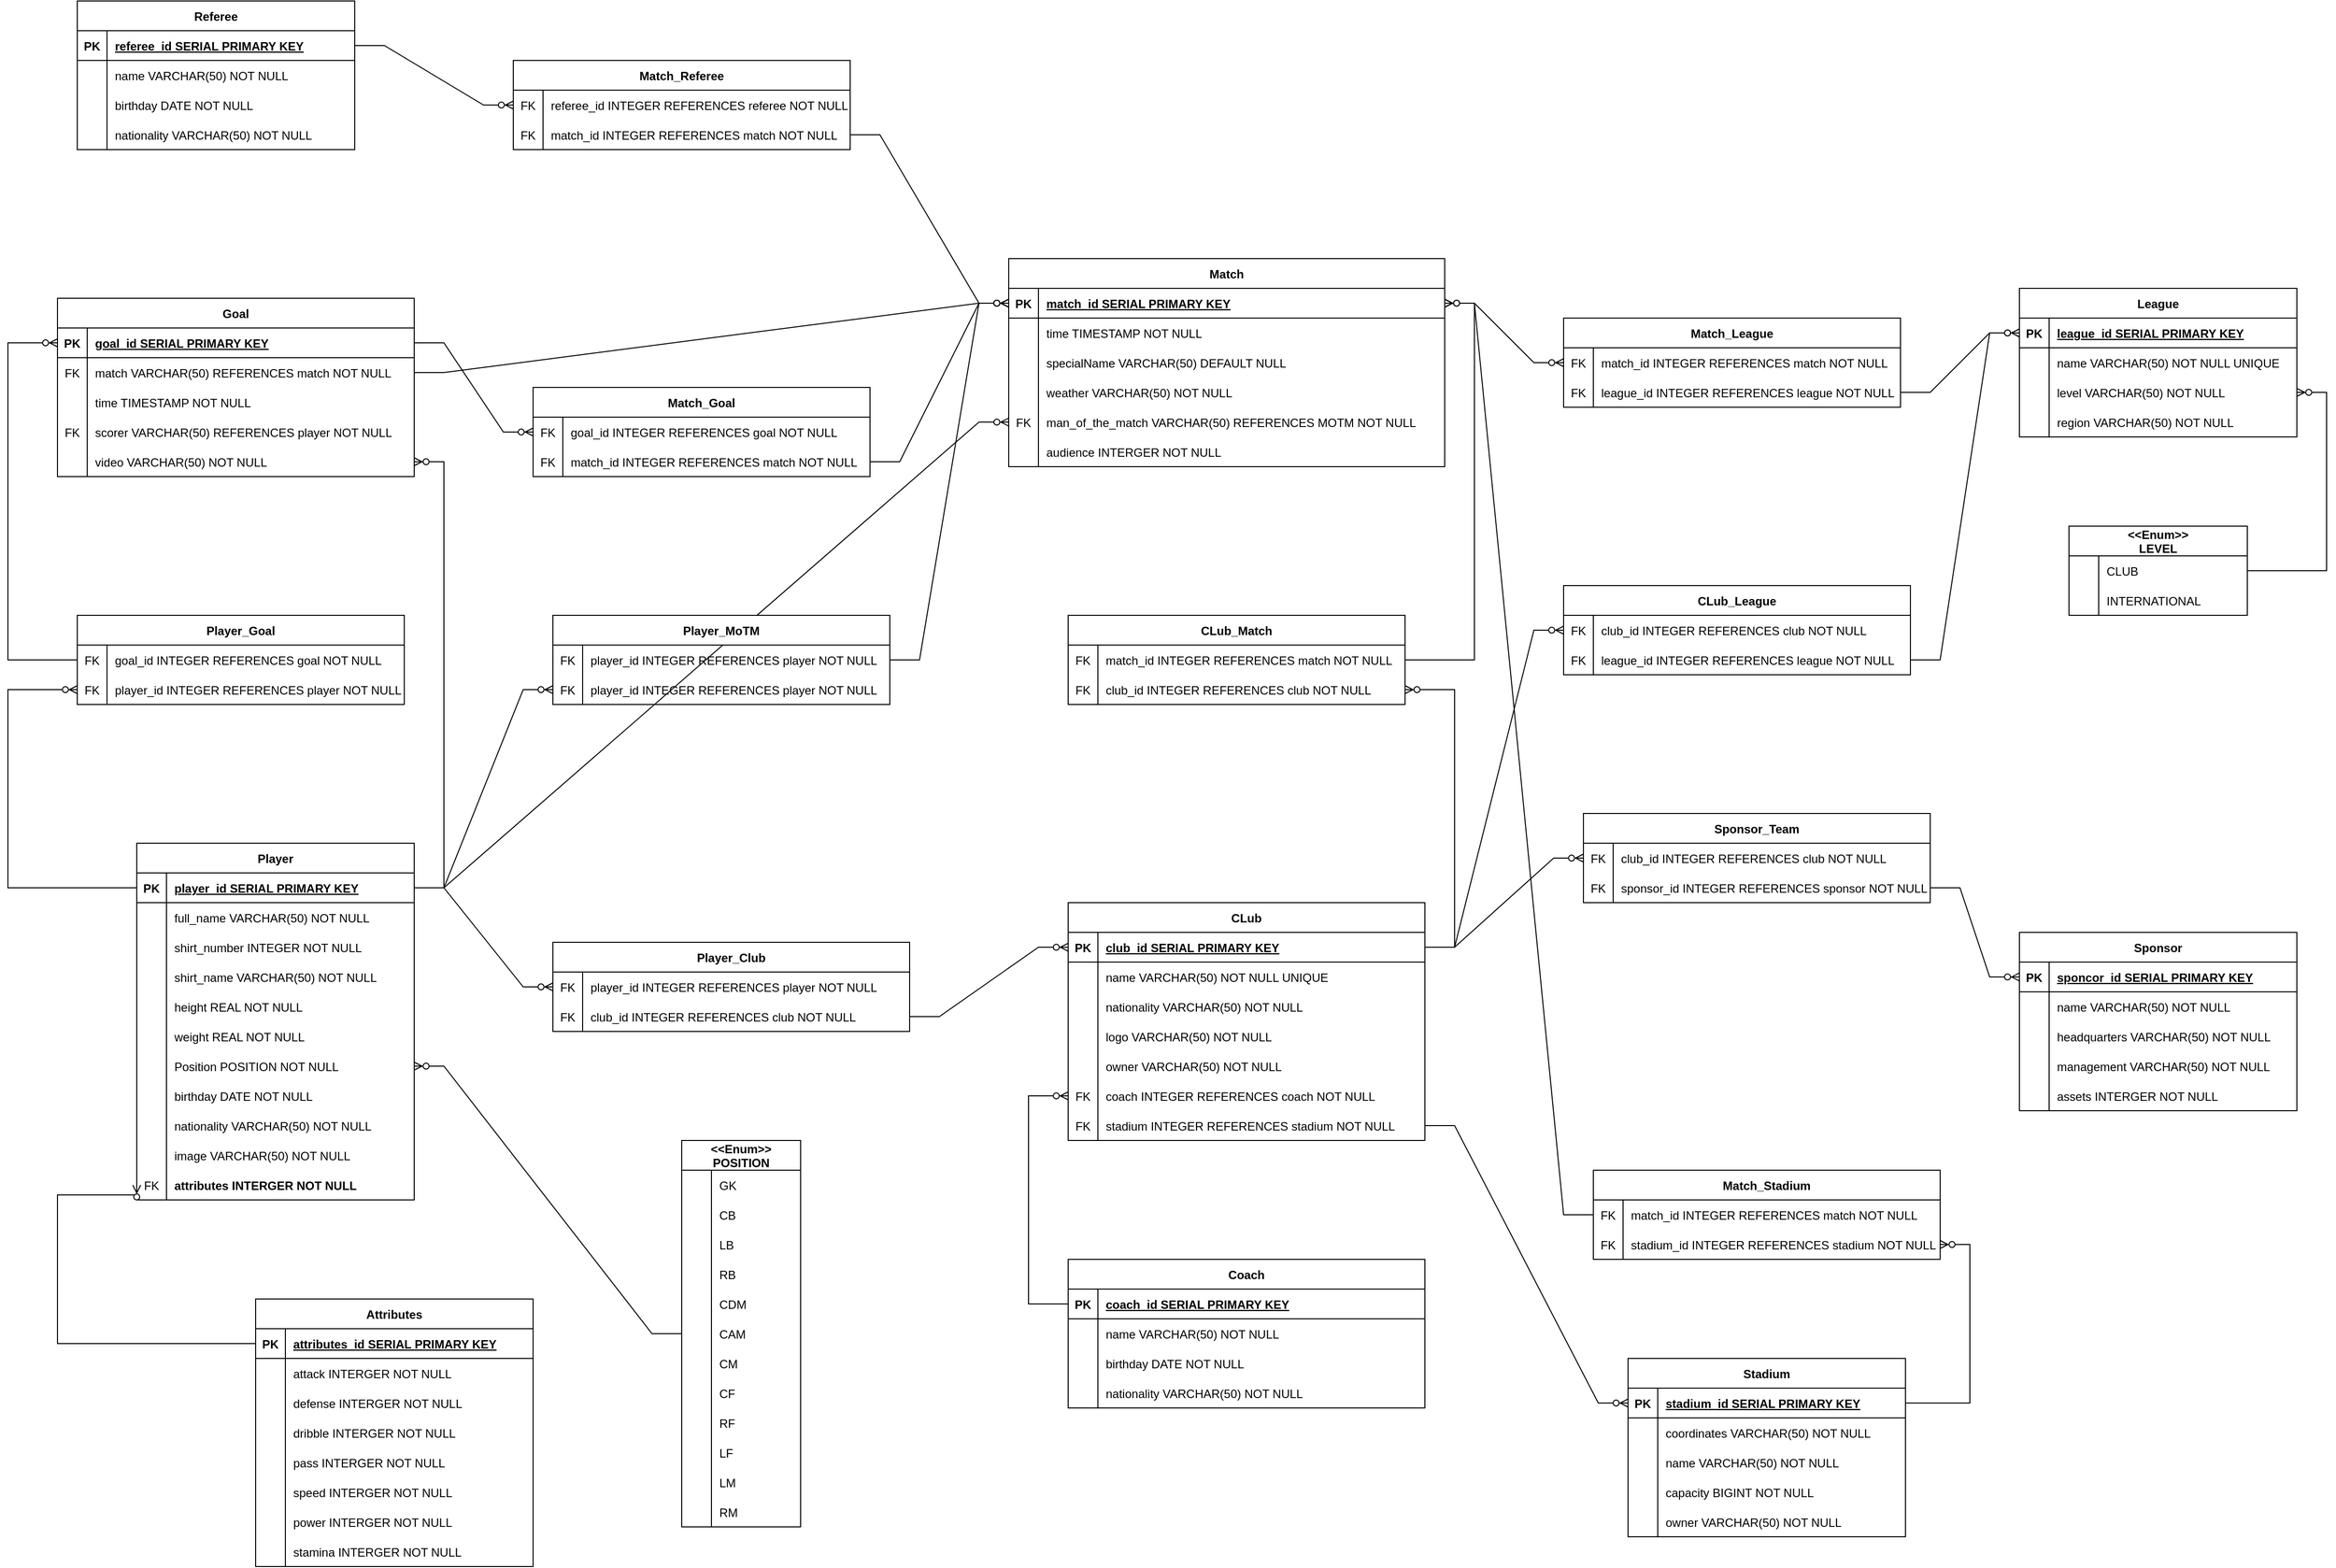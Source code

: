 <mxfile version="20.6.0" type="device"><diagram id="ugUOUV4KWwKAZN32ZsOG" name="Page-1"><mxGraphModel dx="2272" dy="1834" grid="1" gridSize="10" guides="1" tooltips="1" connect="1" arrows="1" fold="1" page="1" pageScale="1" pageWidth="850" pageHeight="1100" math="0" shadow="0"><root><mxCell id="0"/><mxCell id="1" parent="0"/><mxCell id="6UDg0We07quba7y9jlM7-1" value="CLub" style="shape=table;startSize=30;container=1;collapsible=1;childLayout=tableLayout;fixedRows=1;rowLines=0;fontStyle=1;align=center;resizeLast=1;" vertex="1" parent="1"><mxGeometry x="850" y="120" width="360" height="240" as="geometry"/></mxCell><mxCell id="6UDg0We07quba7y9jlM7-2" value="" style="shape=partialRectangle;collapsible=0;dropTarget=0;pointerEvents=0;fillColor=none;points=[[0,0.5],[1,0.5]];portConstraint=eastwest;top=0;left=0;right=0;bottom=1;" vertex="1" parent="6UDg0We07quba7y9jlM7-1"><mxGeometry y="30" width="360" height="30" as="geometry"/></mxCell><mxCell id="6UDg0We07quba7y9jlM7-3" value="PK" style="shape=partialRectangle;overflow=hidden;connectable=0;fillColor=none;top=0;left=0;bottom=0;right=0;fontStyle=1;" vertex="1" parent="6UDg0We07quba7y9jlM7-2"><mxGeometry width="30" height="30" as="geometry"><mxRectangle width="30" height="30" as="alternateBounds"/></mxGeometry></mxCell><mxCell id="6UDg0We07quba7y9jlM7-4" value="club_id SERIAL PRIMARY KEY" style="shape=partialRectangle;overflow=hidden;connectable=0;fillColor=none;top=0;left=0;bottom=0;right=0;align=left;spacingLeft=6;fontStyle=5;" vertex="1" parent="6UDg0We07quba7y9jlM7-2"><mxGeometry x="30" width="330" height="30" as="geometry"><mxRectangle width="330" height="30" as="alternateBounds"/></mxGeometry></mxCell><mxCell id="6UDg0We07quba7y9jlM7-5" value="" style="shape=partialRectangle;collapsible=0;dropTarget=0;pointerEvents=0;fillColor=none;points=[[0,0.5],[1,0.5]];portConstraint=eastwest;top=0;left=0;right=0;bottom=0;" vertex="1" parent="6UDg0We07quba7y9jlM7-1"><mxGeometry y="60" width="360" height="30" as="geometry"/></mxCell><mxCell id="6UDg0We07quba7y9jlM7-6" value="" style="shape=partialRectangle;overflow=hidden;connectable=0;fillColor=none;top=0;left=0;bottom=0;right=0;" vertex="1" parent="6UDg0We07quba7y9jlM7-5"><mxGeometry width="30" height="30" as="geometry"><mxRectangle width="30" height="30" as="alternateBounds"/></mxGeometry></mxCell><mxCell id="6UDg0We07quba7y9jlM7-7" value="name VARCHAR(50) NOT NULL UNIQUE" style="shape=partialRectangle;overflow=hidden;connectable=0;fillColor=none;top=0;left=0;bottom=0;right=0;align=left;spacingLeft=6;" vertex="1" parent="6UDg0We07quba7y9jlM7-5"><mxGeometry x="30" width="330" height="30" as="geometry"><mxRectangle width="330" height="30" as="alternateBounds"/></mxGeometry></mxCell><mxCell id="6UDg0We07quba7y9jlM7-8" value="" style="shape=partialRectangle;collapsible=0;dropTarget=0;pointerEvents=0;fillColor=none;points=[[0,0.5],[1,0.5]];portConstraint=eastwest;top=0;left=0;right=0;bottom=0;" vertex="1" parent="6UDg0We07quba7y9jlM7-1"><mxGeometry y="90" width="360" height="30" as="geometry"/></mxCell><mxCell id="6UDg0We07quba7y9jlM7-9" value="" style="shape=partialRectangle;overflow=hidden;connectable=0;fillColor=none;top=0;left=0;bottom=0;right=0;" vertex="1" parent="6UDg0We07quba7y9jlM7-8"><mxGeometry width="30" height="30" as="geometry"><mxRectangle width="30" height="30" as="alternateBounds"/></mxGeometry></mxCell><mxCell id="6UDg0We07quba7y9jlM7-10" value="nationality VARCHAR(50) NOT NULL" style="shape=partialRectangle;overflow=hidden;connectable=0;fillColor=none;top=0;left=0;bottom=0;right=0;align=left;spacingLeft=6;" vertex="1" parent="6UDg0We07quba7y9jlM7-8"><mxGeometry x="30" width="330" height="30" as="geometry"><mxRectangle width="330" height="30" as="alternateBounds"/></mxGeometry></mxCell><mxCell id="6UDg0We07quba7y9jlM7-11" value="" style="shape=partialRectangle;collapsible=0;dropTarget=0;pointerEvents=0;fillColor=none;points=[[0,0.5],[1,0.5]];portConstraint=eastwest;top=0;left=0;right=0;bottom=0;" vertex="1" parent="6UDg0We07quba7y9jlM7-1"><mxGeometry y="120" width="360" height="30" as="geometry"/></mxCell><mxCell id="6UDg0We07quba7y9jlM7-12" value="" style="shape=partialRectangle;overflow=hidden;connectable=0;fillColor=none;top=0;left=0;bottom=0;right=0;" vertex="1" parent="6UDg0We07quba7y9jlM7-11"><mxGeometry width="30" height="30" as="geometry"><mxRectangle width="30" height="30" as="alternateBounds"/></mxGeometry></mxCell><mxCell id="6UDg0We07quba7y9jlM7-13" value="logo VARCHAR(50) NOT NULL" style="shape=partialRectangle;overflow=hidden;connectable=0;fillColor=none;top=0;left=0;bottom=0;right=0;align=left;spacingLeft=6;" vertex="1" parent="6UDg0We07quba7y9jlM7-11"><mxGeometry x="30" width="330" height="30" as="geometry"><mxRectangle width="330" height="30" as="alternateBounds"/></mxGeometry></mxCell><mxCell id="6UDg0We07quba7y9jlM7-14" value="" style="shape=partialRectangle;collapsible=0;dropTarget=0;pointerEvents=0;fillColor=none;points=[[0,0.5],[1,0.5]];portConstraint=eastwest;top=0;left=0;right=0;bottom=0;" vertex="1" parent="6UDg0We07quba7y9jlM7-1"><mxGeometry y="150" width="360" height="30" as="geometry"/></mxCell><mxCell id="6UDg0We07quba7y9jlM7-15" value="" style="shape=partialRectangle;overflow=hidden;connectable=0;fillColor=none;top=0;left=0;bottom=0;right=0;" vertex="1" parent="6UDg0We07quba7y9jlM7-14"><mxGeometry width="30" height="30" as="geometry"><mxRectangle width="30" height="30" as="alternateBounds"/></mxGeometry></mxCell><mxCell id="6UDg0We07quba7y9jlM7-16" value="owner VARCHAR(50) NOT NULL" style="shape=partialRectangle;overflow=hidden;connectable=0;fillColor=none;top=0;left=0;bottom=0;right=0;align=left;spacingLeft=6;" vertex="1" parent="6UDg0We07quba7y9jlM7-14"><mxGeometry x="30" width="330" height="30" as="geometry"><mxRectangle width="330" height="30" as="alternateBounds"/></mxGeometry></mxCell><mxCell id="6UDg0We07quba7y9jlM7-17" value="" style="shape=partialRectangle;collapsible=0;dropTarget=0;pointerEvents=0;fillColor=none;points=[[0,0.5],[1,0.5]];portConstraint=eastwest;top=0;left=0;right=0;bottom=0;" vertex="1" parent="6UDg0We07quba7y9jlM7-1"><mxGeometry y="180" width="360" height="30" as="geometry"/></mxCell><mxCell id="6UDg0We07quba7y9jlM7-18" value="FK" style="shape=partialRectangle;overflow=hidden;connectable=0;fillColor=none;top=0;left=0;bottom=0;right=0;" vertex="1" parent="6UDg0We07quba7y9jlM7-17"><mxGeometry width="30" height="30" as="geometry"><mxRectangle width="30" height="30" as="alternateBounds"/></mxGeometry></mxCell><mxCell id="6UDg0We07quba7y9jlM7-19" value="coach INTEGER REFERENCES coach NOT NULL" style="shape=partialRectangle;overflow=hidden;connectable=0;fillColor=none;top=0;left=0;bottom=0;right=0;align=left;spacingLeft=6;" vertex="1" parent="6UDg0We07quba7y9jlM7-17"><mxGeometry x="30" width="330" height="30" as="geometry"><mxRectangle width="330" height="30" as="alternateBounds"/></mxGeometry></mxCell><mxCell id="6UDg0We07quba7y9jlM7-20" value="" style="shape=partialRectangle;collapsible=0;dropTarget=0;pointerEvents=0;fillColor=none;points=[[0,0.5],[1,0.5]];portConstraint=eastwest;top=0;left=0;right=0;bottom=0;" vertex="1" parent="6UDg0We07quba7y9jlM7-1"><mxGeometry y="210" width="360" height="30" as="geometry"/></mxCell><mxCell id="6UDg0We07quba7y9jlM7-21" value="FK" style="shape=partialRectangle;overflow=hidden;connectable=0;fillColor=none;top=0;left=0;bottom=0;right=0;" vertex="1" parent="6UDg0We07quba7y9jlM7-20"><mxGeometry width="30" height="30" as="geometry"><mxRectangle width="30" height="30" as="alternateBounds"/></mxGeometry></mxCell><mxCell id="6UDg0We07quba7y9jlM7-22" value="stadium INTEGER REFERENCES stadium NOT NULL" style="shape=partialRectangle;overflow=hidden;connectable=0;fillColor=none;top=0;left=0;bottom=0;right=0;align=left;spacingLeft=6;" vertex="1" parent="6UDg0We07quba7y9jlM7-20"><mxGeometry x="30" width="330" height="30" as="geometry"><mxRectangle width="330" height="30" as="alternateBounds"/></mxGeometry></mxCell><mxCell id="6UDg0We07quba7y9jlM7-23" value="&lt;&lt;Enum&gt;&gt;&#10;POSITION" style="shape=table;startSize=30;container=1;collapsible=1;childLayout=tableLayout;fixedRows=1;rowLines=0;fontStyle=1;align=center;resizeLast=1;" vertex="1" parent="1"><mxGeometry x="460" y="360" width="120" height="390" as="geometry"/></mxCell><mxCell id="6UDg0We07quba7y9jlM7-24" value="" style="shape=partialRectangle;collapsible=0;dropTarget=0;pointerEvents=0;fillColor=none;points=[[0,0.5],[1,0.5]];portConstraint=eastwest;top=0;left=0;right=0;bottom=0;" vertex="1" parent="6UDg0We07quba7y9jlM7-23"><mxGeometry y="30" width="120" height="30" as="geometry"/></mxCell><mxCell id="6UDg0We07quba7y9jlM7-25" value="" style="shape=partialRectangle;overflow=hidden;connectable=0;fillColor=none;top=0;left=0;bottom=0;right=0;" vertex="1" parent="6UDg0We07quba7y9jlM7-24"><mxGeometry width="30" height="30" as="geometry"><mxRectangle width="30" height="30" as="alternateBounds"/></mxGeometry></mxCell><mxCell id="6UDg0We07quba7y9jlM7-26" value="GK" style="shape=partialRectangle;overflow=hidden;connectable=0;fillColor=none;top=0;left=0;bottom=0;right=0;align=left;spacingLeft=6;" vertex="1" parent="6UDg0We07quba7y9jlM7-24"><mxGeometry x="30" width="90" height="30" as="geometry"><mxRectangle width="90" height="30" as="alternateBounds"/></mxGeometry></mxCell><mxCell id="6UDg0We07quba7y9jlM7-27" value="" style="shape=partialRectangle;collapsible=0;dropTarget=0;pointerEvents=0;fillColor=none;points=[[0,0.5],[1,0.5]];portConstraint=eastwest;top=0;left=0;right=0;bottom=0;" vertex="1" parent="6UDg0We07quba7y9jlM7-23"><mxGeometry y="60" width="120" height="30" as="geometry"/></mxCell><mxCell id="6UDg0We07quba7y9jlM7-28" value="" style="shape=partialRectangle;overflow=hidden;connectable=0;fillColor=none;top=0;left=0;bottom=0;right=0;" vertex="1" parent="6UDg0We07quba7y9jlM7-27"><mxGeometry width="30" height="30" as="geometry"><mxRectangle width="30" height="30" as="alternateBounds"/></mxGeometry></mxCell><mxCell id="6UDg0We07quba7y9jlM7-29" value="CB" style="shape=partialRectangle;overflow=hidden;connectable=0;fillColor=none;top=0;left=0;bottom=0;right=0;align=left;spacingLeft=6;" vertex="1" parent="6UDg0We07quba7y9jlM7-27"><mxGeometry x="30" width="90" height="30" as="geometry"><mxRectangle width="90" height="30" as="alternateBounds"/></mxGeometry></mxCell><mxCell id="6UDg0We07quba7y9jlM7-30" value="" style="shape=partialRectangle;collapsible=0;dropTarget=0;pointerEvents=0;fillColor=none;points=[[0,0.5],[1,0.5]];portConstraint=eastwest;top=0;left=0;right=0;bottom=0;" vertex="1" parent="6UDg0We07quba7y9jlM7-23"><mxGeometry y="90" width="120" height="30" as="geometry"/></mxCell><mxCell id="6UDg0We07quba7y9jlM7-31" value="" style="shape=partialRectangle;overflow=hidden;connectable=0;fillColor=none;top=0;left=0;bottom=0;right=0;" vertex="1" parent="6UDg0We07quba7y9jlM7-30"><mxGeometry width="30" height="30" as="geometry"><mxRectangle width="30" height="30" as="alternateBounds"/></mxGeometry></mxCell><mxCell id="6UDg0We07quba7y9jlM7-32" value="LB " style="shape=partialRectangle;overflow=hidden;connectable=0;fillColor=none;top=0;left=0;bottom=0;right=0;align=left;spacingLeft=6;" vertex="1" parent="6UDg0We07quba7y9jlM7-30"><mxGeometry x="30" width="90" height="30" as="geometry"><mxRectangle width="90" height="30" as="alternateBounds"/></mxGeometry></mxCell><mxCell id="6UDg0We07quba7y9jlM7-33" value="" style="shape=partialRectangle;collapsible=0;dropTarget=0;pointerEvents=0;fillColor=none;points=[[0,0.5],[1,0.5]];portConstraint=eastwest;top=0;left=0;right=0;bottom=0;" vertex="1" parent="6UDg0We07quba7y9jlM7-23"><mxGeometry y="120" width="120" height="30" as="geometry"/></mxCell><mxCell id="6UDg0We07quba7y9jlM7-34" value="" style="shape=partialRectangle;overflow=hidden;connectable=0;fillColor=none;top=0;left=0;bottom=0;right=0;" vertex="1" parent="6UDg0We07quba7y9jlM7-33"><mxGeometry width="30" height="30" as="geometry"><mxRectangle width="30" height="30" as="alternateBounds"/></mxGeometry></mxCell><mxCell id="6UDg0We07quba7y9jlM7-35" value="RB" style="shape=partialRectangle;overflow=hidden;connectable=0;fillColor=none;top=0;left=0;bottom=0;right=0;align=left;spacingLeft=6;" vertex="1" parent="6UDg0We07quba7y9jlM7-33"><mxGeometry x="30" width="90" height="30" as="geometry"><mxRectangle width="90" height="30" as="alternateBounds"/></mxGeometry></mxCell><mxCell id="6UDg0We07quba7y9jlM7-36" value="" style="shape=partialRectangle;collapsible=0;dropTarget=0;pointerEvents=0;fillColor=none;points=[[0,0.5],[1,0.5]];portConstraint=eastwest;top=0;left=0;right=0;bottom=0;" vertex="1" parent="6UDg0We07quba7y9jlM7-23"><mxGeometry y="150" width="120" height="30" as="geometry"/></mxCell><mxCell id="6UDg0We07quba7y9jlM7-37" value="" style="shape=partialRectangle;overflow=hidden;connectable=0;fillColor=none;top=0;left=0;bottom=0;right=0;" vertex="1" parent="6UDg0We07quba7y9jlM7-36"><mxGeometry width="30" height="30" as="geometry"><mxRectangle width="30" height="30" as="alternateBounds"/></mxGeometry></mxCell><mxCell id="6UDg0We07quba7y9jlM7-38" value="CDM" style="shape=partialRectangle;overflow=hidden;connectable=0;fillColor=none;top=0;left=0;bottom=0;right=0;align=left;spacingLeft=6;" vertex="1" parent="6UDg0We07quba7y9jlM7-36"><mxGeometry x="30" width="90" height="30" as="geometry"><mxRectangle width="90" height="30" as="alternateBounds"/></mxGeometry></mxCell><mxCell id="6UDg0We07quba7y9jlM7-39" value="" style="shape=partialRectangle;collapsible=0;dropTarget=0;pointerEvents=0;fillColor=none;points=[[0,0.5],[1,0.5]];portConstraint=eastwest;top=0;left=0;right=0;bottom=0;" vertex="1" parent="6UDg0We07quba7y9jlM7-23"><mxGeometry y="180" width="120" height="30" as="geometry"/></mxCell><mxCell id="6UDg0We07quba7y9jlM7-40" value="" style="shape=partialRectangle;overflow=hidden;connectable=0;fillColor=none;top=0;left=0;bottom=0;right=0;" vertex="1" parent="6UDg0We07quba7y9jlM7-39"><mxGeometry width="30" height="30" as="geometry"><mxRectangle width="30" height="30" as="alternateBounds"/></mxGeometry></mxCell><mxCell id="6UDg0We07quba7y9jlM7-41" value="CAM" style="shape=partialRectangle;overflow=hidden;connectable=0;fillColor=none;top=0;left=0;bottom=0;right=0;align=left;spacingLeft=6;" vertex="1" parent="6UDg0We07quba7y9jlM7-39"><mxGeometry x="30" width="90" height="30" as="geometry"><mxRectangle width="90" height="30" as="alternateBounds"/></mxGeometry></mxCell><mxCell id="6UDg0We07quba7y9jlM7-42" value="" style="shape=partialRectangle;collapsible=0;dropTarget=0;pointerEvents=0;fillColor=none;points=[[0,0.5],[1,0.5]];portConstraint=eastwest;top=0;left=0;right=0;bottom=0;" vertex="1" parent="6UDg0We07quba7y9jlM7-23"><mxGeometry y="210" width="120" height="30" as="geometry"/></mxCell><mxCell id="6UDg0We07quba7y9jlM7-43" value="" style="shape=partialRectangle;overflow=hidden;connectable=0;fillColor=none;top=0;left=0;bottom=0;right=0;" vertex="1" parent="6UDg0We07quba7y9jlM7-42"><mxGeometry width="30" height="30" as="geometry"><mxRectangle width="30" height="30" as="alternateBounds"/></mxGeometry></mxCell><mxCell id="6UDg0We07quba7y9jlM7-44" value="CM" style="shape=partialRectangle;overflow=hidden;connectable=0;fillColor=none;top=0;left=0;bottom=0;right=0;align=left;spacingLeft=6;" vertex="1" parent="6UDg0We07quba7y9jlM7-42"><mxGeometry x="30" width="90" height="30" as="geometry"><mxRectangle width="90" height="30" as="alternateBounds"/></mxGeometry></mxCell><mxCell id="6UDg0We07quba7y9jlM7-45" value="" style="shape=partialRectangle;collapsible=0;dropTarget=0;pointerEvents=0;fillColor=none;points=[[0,0.5],[1,0.5]];portConstraint=eastwest;top=0;left=0;right=0;bottom=0;" vertex="1" parent="6UDg0We07quba7y9jlM7-23"><mxGeometry y="240" width="120" height="30" as="geometry"/></mxCell><mxCell id="6UDg0We07quba7y9jlM7-46" value="" style="shape=partialRectangle;overflow=hidden;connectable=0;fillColor=none;top=0;left=0;bottom=0;right=0;" vertex="1" parent="6UDg0We07quba7y9jlM7-45"><mxGeometry width="30" height="30" as="geometry"><mxRectangle width="30" height="30" as="alternateBounds"/></mxGeometry></mxCell><mxCell id="6UDg0We07quba7y9jlM7-47" value="CF" style="shape=partialRectangle;overflow=hidden;connectable=0;fillColor=none;top=0;left=0;bottom=0;right=0;align=left;spacingLeft=6;" vertex="1" parent="6UDg0We07quba7y9jlM7-45"><mxGeometry x="30" width="90" height="30" as="geometry"><mxRectangle width="90" height="30" as="alternateBounds"/></mxGeometry></mxCell><mxCell id="6UDg0We07quba7y9jlM7-48" value="" style="shape=partialRectangle;collapsible=0;dropTarget=0;pointerEvents=0;fillColor=none;points=[[0,0.5],[1,0.5]];portConstraint=eastwest;top=0;left=0;right=0;bottom=0;" vertex="1" parent="6UDg0We07quba7y9jlM7-23"><mxGeometry y="270" width="120" height="30" as="geometry"/></mxCell><mxCell id="6UDg0We07quba7y9jlM7-49" value="" style="shape=partialRectangle;overflow=hidden;connectable=0;fillColor=none;top=0;left=0;bottom=0;right=0;" vertex="1" parent="6UDg0We07quba7y9jlM7-48"><mxGeometry width="30" height="30" as="geometry"><mxRectangle width="30" height="30" as="alternateBounds"/></mxGeometry></mxCell><mxCell id="6UDg0We07quba7y9jlM7-50" value="RF" style="shape=partialRectangle;overflow=hidden;connectable=0;fillColor=none;top=0;left=0;bottom=0;right=0;align=left;spacingLeft=6;" vertex="1" parent="6UDg0We07quba7y9jlM7-48"><mxGeometry x="30" width="90" height="30" as="geometry"><mxRectangle width="90" height="30" as="alternateBounds"/></mxGeometry></mxCell><mxCell id="6UDg0We07quba7y9jlM7-51" value="" style="shape=partialRectangle;collapsible=0;dropTarget=0;pointerEvents=0;fillColor=none;points=[[0,0.5],[1,0.5]];portConstraint=eastwest;top=0;left=0;right=0;bottom=0;" vertex="1" parent="6UDg0We07quba7y9jlM7-23"><mxGeometry y="300" width="120" height="30" as="geometry"/></mxCell><mxCell id="6UDg0We07quba7y9jlM7-52" value="" style="shape=partialRectangle;overflow=hidden;connectable=0;fillColor=none;top=0;left=0;bottom=0;right=0;" vertex="1" parent="6UDg0We07quba7y9jlM7-51"><mxGeometry width="30" height="30" as="geometry"><mxRectangle width="30" height="30" as="alternateBounds"/></mxGeometry></mxCell><mxCell id="6UDg0We07quba7y9jlM7-53" value="LF" style="shape=partialRectangle;overflow=hidden;connectable=0;fillColor=none;top=0;left=0;bottom=0;right=0;align=left;spacingLeft=6;" vertex="1" parent="6UDg0We07quba7y9jlM7-51"><mxGeometry x="30" width="90" height="30" as="geometry"><mxRectangle width="90" height="30" as="alternateBounds"/></mxGeometry></mxCell><mxCell id="6UDg0We07quba7y9jlM7-54" value="" style="shape=partialRectangle;collapsible=0;dropTarget=0;pointerEvents=0;fillColor=none;points=[[0,0.5],[1,0.5]];portConstraint=eastwest;top=0;left=0;right=0;bottom=0;" vertex="1" parent="6UDg0We07quba7y9jlM7-23"><mxGeometry y="330" width="120" height="30" as="geometry"/></mxCell><mxCell id="6UDg0We07quba7y9jlM7-55" value="" style="shape=partialRectangle;overflow=hidden;connectable=0;fillColor=none;top=0;left=0;bottom=0;right=0;" vertex="1" parent="6UDg0We07quba7y9jlM7-54"><mxGeometry width="30" height="30" as="geometry"><mxRectangle width="30" height="30" as="alternateBounds"/></mxGeometry></mxCell><mxCell id="6UDg0We07quba7y9jlM7-56" value="LM" style="shape=partialRectangle;overflow=hidden;connectable=0;fillColor=none;top=0;left=0;bottom=0;right=0;align=left;spacingLeft=6;" vertex="1" parent="6UDg0We07quba7y9jlM7-54"><mxGeometry x="30" width="90" height="30" as="geometry"><mxRectangle width="90" height="30" as="alternateBounds"/></mxGeometry></mxCell><mxCell id="6UDg0We07quba7y9jlM7-57" value="" style="shape=partialRectangle;collapsible=0;dropTarget=0;pointerEvents=0;fillColor=none;points=[[0,0.5],[1,0.5]];portConstraint=eastwest;top=0;left=0;right=0;bottom=0;" vertex="1" parent="6UDg0We07quba7y9jlM7-23"><mxGeometry y="360" width="120" height="30" as="geometry"/></mxCell><mxCell id="6UDg0We07quba7y9jlM7-58" value="" style="shape=partialRectangle;overflow=hidden;connectable=0;fillColor=none;top=0;left=0;bottom=0;right=0;" vertex="1" parent="6UDg0We07quba7y9jlM7-57"><mxGeometry width="30" height="30" as="geometry"><mxRectangle width="30" height="30" as="alternateBounds"/></mxGeometry></mxCell><mxCell id="6UDg0We07quba7y9jlM7-59" value="RM" style="shape=partialRectangle;overflow=hidden;connectable=0;fillColor=none;top=0;left=0;bottom=0;right=0;align=left;spacingLeft=6;" vertex="1" parent="6UDg0We07quba7y9jlM7-57"><mxGeometry x="30" width="90" height="30" as="geometry"><mxRectangle width="90" height="30" as="alternateBounds"/></mxGeometry></mxCell><mxCell id="6UDg0We07quba7y9jlM7-60" value="Player" style="shape=table;startSize=30;container=1;collapsible=1;childLayout=tableLayout;fixedRows=1;rowLines=0;fontStyle=1;align=center;resizeLast=1;" vertex="1" parent="1"><mxGeometry x="-90" y="60" width="280" height="360" as="geometry"/></mxCell><mxCell id="6UDg0We07quba7y9jlM7-61" value="" style="shape=tableRow;horizontal=0;startSize=0;swimlaneHead=0;swimlaneBody=0;fillColor=none;collapsible=0;dropTarget=0;points=[[0,0.5],[1,0.5]];portConstraint=eastwest;top=0;left=0;right=0;bottom=1;" vertex="1" parent="6UDg0We07quba7y9jlM7-60"><mxGeometry y="30" width="280" height="30" as="geometry"/></mxCell><mxCell id="6UDg0We07quba7y9jlM7-62" value="PK" style="shape=partialRectangle;connectable=0;fillColor=none;top=0;left=0;bottom=0;right=0;fontStyle=1;overflow=hidden;" vertex="1" parent="6UDg0We07quba7y9jlM7-61"><mxGeometry width="30" height="30" as="geometry"><mxRectangle width="30" height="30" as="alternateBounds"/></mxGeometry></mxCell><mxCell id="6UDg0We07quba7y9jlM7-63" value="player_id SERIAL PRIMARY KEY" style="shape=partialRectangle;connectable=0;fillColor=none;top=0;left=0;bottom=0;right=0;align=left;spacingLeft=6;fontStyle=5;overflow=hidden;" vertex="1" parent="6UDg0We07quba7y9jlM7-61"><mxGeometry x="30" width="250" height="30" as="geometry"><mxRectangle width="250" height="30" as="alternateBounds"/></mxGeometry></mxCell><mxCell id="6UDg0We07quba7y9jlM7-64" value="" style="shape=tableRow;horizontal=0;startSize=0;swimlaneHead=0;swimlaneBody=0;fillColor=none;collapsible=0;dropTarget=0;points=[[0,0.5],[1,0.5]];portConstraint=eastwest;top=0;left=0;right=0;bottom=0;" vertex="1" parent="6UDg0We07quba7y9jlM7-60"><mxGeometry y="60" width="280" height="30" as="geometry"/></mxCell><mxCell id="6UDg0We07quba7y9jlM7-65" value="" style="shape=partialRectangle;connectable=0;fillColor=none;top=0;left=0;bottom=0;right=0;editable=1;overflow=hidden;" vertex="1" parent="6UDg0We07quba7y9jlM7-64"><mxGeometry width="30" height="30" as="geometry"><mxRectangle width="30" height="30" as="alternateBounds"/></mxGeometry></mxCell><mxCell id="6UDg0We07quba7y9jlM7-66" value="full_name VARCHAR(50) NOT NULL " style="shape=partialRectangle;connectable=0;fillColor=none;top=0;left=0;bottom=0;right=0;align=left;spacingLeft=6;overflow=hidden;" vertex="1" parent="6UDg0We07quba7y9jlM7-64"><mxGeometry x="30" width="250" height="30" as="geometry"><mxRectangle width="250" height="30" as="alternateBounds"/></mxGeometry></mxCell><mxCell id="6UDg0We07quba7y9jlM7-67" value="" style="shape=tableRow;horizontal=0;startSize=0;swimlaneHead=0;swimlaneBody=0;fillColor=none;collapsible=0;dropTarget=0;points=[[0,0.5],[1,0.5]];portConstraint=eastwest;top=0;left=0;right=0;bottom=0;" vertex="1" parent="6UDg0We07quba7y9jlM7-60"><mxGeometry y="90" width="280" height="30" as="geometry"/></mxCell><mxCell id="6UDg0We07quba7y9jlM7-68" value="" style="shape=partialRectangle;connectable=0;fillColor=none;top=0;left=0;bottom=0;right=0;editable=1;overflow=hidden;" vertex="1" parent="6UDg0We07quba7y9jlM7-67"><mxGeometry width="30" height="30" as="geometry"><mxRectangle width="30" height="30" as="alternateBounds"/></mxGeometry></mxCell><mxCell id="6UDg0We07quba7y9jlM7-69" value="shirt_number INTEGER NOT NULL" style="shape=partialRectangle;connectable=0;fillColor=none;top=0;left=0;bottom=0;right=0;align=left;spacingLeft=6;overflow=hidden;" vertex="1" parent="6UDg0We07quba7y9jlM7-67"><mxGeometry x="30" width="250" height="30" as="geometry"><mxRectangle width="250" height="30" as="alternateBounds"/></mxGeometry></mxCell><mxCell id="6UDg0We07quba7y9jlM7-70" value="" style="shape=tableRow;horizontal=0;startSize=0;swimlaneHead=0;swimlaneBody=0;fillColor=none;collapsible=0;dropTarget=0;points=[[0,0.5],[1,0.5]];portConstraint=eastwest;top=0;left=0;right=0;bottom=0;" vertex="1" parent="6UDg0We07quba7y9jlM7-60"><mxGeometry y="120" width="280" height="30" as="geometry"/></mxCell><mxCell id="6UDg0We07quba7y9jlM7-71" value="" style="shape=partialRectangle;connectable=0;fillColor=none;top=0;left=0;bottom=0;right=0;editable=1;overflow=hidden;" vertex="1" parent="6UDg0We07quba7y9jlM7-70"><mxGeometry width="30" height="30" as="geometry"><mxRectangle width="30" height="30" as="alternateBounds"/></mxGeometry></mxCell><mxCell id="6UDg0We07quba7y9jlM7-72" value="shirt_name VARCHAR(50) NOT NULL" style="shape=partialRectangle;connectable=0;fillColor=none;top=0;left=0;bottom=0;right=0;align=left;spacingLeft=6;overflow=hidden;" vertex="1" parent="6UDg0We07quba7y9jlM7-70"><mxGeometry x="30" width="250" height="30" as="geometry"><mxRectangle width="250" height="30" as="alternateBounds"/></mxGeometry></mxCell><mxCell id="6UDg0We07quba7y9jlM7-73" value="" style="shape=tableRow;horizontal=0;startSize=0;swimlaneHead=0;swimlaneBody=0;fillColor=none;collapsible=0;dropTarget=0;points=[[0,0.5],[1,0.5]];portConstraint=eastwest;top=0;left=0;right=0;bottom=0;" vertex="1" parent="6UDg0We07quba7y9jlM7-60"><mxGeometry y="150" width="280" height="30" as="geometry"/></mxCell><mxCell id="6UDg0We07quba7y9jlM7-74" value="" style="shape=partialRectangle;connectable=0;fillColor=none;top=0;left=0;bottom=0;right=0;editable=1;overflow=hidden;" vertex="1" parent="6UDg0We07quba7y9jlM7-73"><mxGeometry width="30" height="30" as="geometry"><mxRectangle width="30" height="30" as="alternateBounds"/></mxGeometry></mxCell><mxCell id="6UDg0We07quba7y9jlM7-75" value="height REAL NOT NULL" style="shape=partialRectangle;connectable=0;fillColor=none;top=0;left=0;bottom=0;right=0;align=left;spacingLeft=6;overflow=hidden;" vertex="1" parent="6UDg0We07quba7y9jlM7-73"><mxGeometry x="30" width="250" height="30" as="geometry"><mxRectangle width="250" height="30" as="alternateBounds"/></mxGeometry></mxCell><mxCell id="6UDg0We07quba7y9jlM7-76" value="" style="shape=tableRow;horizontal=0;startSize=0;swimlaneHead=0;swimlaneBody=0;fillColor=none;collapsible=0;dropTarget=0;points=[[0,0.5],[1,0.5]];portConstraint=eastwest;top=0;left=0;right=0;bottom=0;" vertex="1" parent="6UDg0We07quba7y9jlM7-60"><mxGeometry y="180" width="280" height="30" as="geometry"/></mxCell><mxCell id="6UDg0We07quba7y9jlM7-77" value="" style="shape=partialRectangle;connectable=0;fillColor=none;top=0;left=0;bottom=0;right=0;editable=1;overflow=hidden;" vertex="1" parent="6UDg0We07quba7y9jlM7-76"><mxGeometry width="30" height="30" as="geometry"><mxRectangle width="30" height="30" as="alternateBounds"/></mxGeometry></mxCell><mxCell id="6UDg0We07quba7y9jlM7-78" value="weight REAL NOT NULL" style="shape=partialRectangle;connectable=0;fillColor=none;top=0;left=0;bottom=0;right=0;align=left;spacingLeft=6;overflow=hidden;" vertex="1" parent="6UDg0We07quba7y9jlM7-76"><mxGeometry x="30" width="250" height="30" as="geometry"><mxRectangle width="250" height="30" as="alternateBounds"/></mxGeometry></mxCell><mxCell id="6UDg0We07quba7y9jlM7-79" value="" style="shape=tableRow;horizontal=0;startSize=0;swimlaneHead=0;swimlaneBody=0;fillColor=none;collapsible=0;dropTarget=0;points=[[0,0.5],[1,0.5]];portConstraint=eastwest;top=0;left=0;right=0;bottom=0;" vertex="1" parent="6UDg0We07quba7y9jlM7-60"><mxGeometry y="210" width="280" height="30" as="geometry"/></mxCell><mxCell id="6UDg0We07quba7y9jlM7-80" value="" style="shape=partialRectangle;connectable=0;fillColor=none;top=0;left=0;bottom=0;right=0;editable=1;overflow=hidden;" vertex="1" parent="6UDg0We07quba7y9jlM7-79"><mxGeometry width="30" height="30" as="geometry"><mxRectangle width="30" height="30" as="alternateBounds"/></mxGeometry></mxCell><mxCell id="6UDg0We07quba7y9jlM7-81" value="Position POSITION NOT NULL" style="shape=partialRectangle;connectable=0;fillColor=none;top=0;left=0;bottom=0;right=0;align=left;spacingLeft=6;overflow=hidden;" vertex="1" parent="6UDg0We07quba7y9jlM7-79"><mxGeometry x="30" width="250" height="30" as="geometry"><mxRectangle width="250" height="30" as="alternateBounds"/></mxGeometry></mxCell><mxCell id="6UDg0We07quba7y9jlM7-82" value="" style="shape=tableRow;horizontal=0;startSize=0;swimlaneHead=0;swimlaneBody=0;fillColor=none;collapsible=0;dropTarget=0;points=[[0,0.5],[1,0.5]];portConstraint=eastwest;top=0;left=0;right=0;bottom=0;" vertex="1" parent="6UDg0We07quba7y9jlM7-60"><mxGeometry y="240" width="280" height="30" as="geometry"/></mxCell><mxCell id="6UDg0We07quba7y9jlM7-83" value="" style="shape=partialRectangle;connectable=0;fillColor=none;top=0;left=0;bottom=0;right=0;editable=1;overflow=hidden;" vertex="1" parent="6UDg0We07quba7y9jlM7-82"><mxGeometry width="30" height="30" as="geometry"><mxRectangle width="30" height="30" as="alternateBounds"/></mxGeometry></mxCell><mxCell id="6UDg0We07quba7y9jlM7-84" value="birthday DATE NOT NULL" style="shape=partialRectangle;connectable=0;fillColor=none;top=0;left=0;bottom=0;right=0;align=left;spacingLeft=6;overflow=hidden;" vertex="1" parent="6UDg0We07quba7y9jlM7-82"><mxGeometry x="30" width="250" height="30" as="geometry"><mxRectangle width="250" height="30" as="alternateBounds"/></mxGeometry></mxCell><mxCell id="6UDg0We07quba7y9jlM7-85" value="" style="shape=tableRow;horizontal=0;startSize=0;swimlaneHead=0;swimlaneBody=0;fillColor=none;collapsible=0;dropTarget=0;points=[[0,0.5],[1,0.5]];portConstraint=eastwest;top=0;left=0;right=0;bottom=0;" vertex="1" parent="6UDg0We07quba7y9jlM7-60"><mxGeometry y="270" width="280" height="30" as="geometry"/></mxCell><mxCell id="6UDg0We07quba7y9jlM7-86" value="" style="shape=partialRectangle;connectable=0;fillColor=none;top=0;left=0;bottom=0;right=0;editable=1;overflow=hidden;" vertex="1" parent="6UDg0We07quba7y9jlM7-85"><mxGeometry width="30" height="30" as="geometry"><mxRectangle width="30" height="30" as="alternateBounds"/></mxGeometry></mxCell><mxCell id="6UDg0We07quba7y9jlM7-87" value="nationality VARCHAR(50) NOT NULL" style="shape=partialRectangle;connectable=0;fillColor=none;top=0;left=0;bottom=0;right=0;align=left;spacingLeft=6;overflow=hidden;" vertex="1" parent="6UDg0We07quba7y9jlM7-85"><mxGeometry x="30" width="250" height="30" as="geometry"><mxRectangle width="250" height="30" as="alternateBounds"/></mxGeometry></mxCell><mxCell id="6UDg0We07quba7y9jlM7-88" value="" style="shape=tableRow;horizontal=0;startSize=0;swimlaneHead=0;swimlaneBody=0;fillColor=none;collapsible=0;dropTarget=0;points=[[0,0.5],[1,0.5]];portConstraint=eastwest;top=0;left=0;right=0;bottom=0;" vertex="1" parent="6UDg0We07quba7y9jlM7-60"><mxGeometry y="300" width="280" height="30" as="geometry"/></mxCell><mxCell id="6UDg0We07quba7y9jlM7-89" value="" style="shape=partialRectangle;connectable=0;fillColor=none;top=0;left=0;bottom=0;right=0;editable=1;overflow=hidden;" vertex="1" parent="6UDg0We07quba7y9jlM7-88"><mxGeometry width="30" height="30" as="geometry"><mxRectangle width="30" height="30" as="alternateBounds"/></mxGeometry></mxCell><mxCell id="6UDg0We07quba7y9jlM7-90" value="image VARCHAR(50) NOT NULL" style="shape=partialRectangle;connectable=0;fillColor=none;top=0;left=0;bottom=0;right=0;align=left;spacingLeft=6;overflow=hidden;" vertex="1" parent="6UDg0We07quba7y9jlM7-88"><mxGeometry x="30" width="250" height="30" as="geometry"><mxRectangle width="250" height="30" as="alternateBounds"/></mxGeometry></mxCell><mxCell id="6UDg0We07quba7y9jlM7-91" value="" style="shape=tableRow;horizontal=0;startSize=0;swimlaneHead=0;swimlaneBody=0;fillColor=none;collapsible=0;dropTarget=0;points=[[0,0.5],[1,0.5]];portConstraint=eastwest;top=0;left=0;right=0;bottom=0;" vertex="1" parent="6UDg0We07quba7y9jlM7-60"><mxGeometry y="330" width="280" height="30" as="geometry"/></mxCell><mxCell id="6UDg0We07quba7y9jlM7-92" value="FK" style="shape=partialRectangle;connectable=0;fillColor=none;top=0;left=0;bottom=0;right=0;editable=1;overflow=hidden;" vertex="1" parent="6UDg0We07quba7y9jlM7-91"><mxGeometry width="30" height="30" as="geometry"><mxRectangle width="30" height="30" as="alternateBounds"/></mxGeometry></mxCell><mxCell id="6UDg0We07quba7y9jlM7-93" value="attributes INTERGER NOT NULL" style="shape=partialRectangle;connectable=0;fillColor=none;top=0;left=0;bottom=0;right=0;align=left;spacingLeft=6;overflow=hidden;fontStyle=1" vertex="1" parent="6UDg0We07quba7y9jlM7-91"><mxGeometry x="30" width="250" height="30" as="geometry"><mxRectangle width="250" height="30" as="alternateBounds"/></mxGeometry></mxCell><mxCell id="6UDg0We07quba7y9jlM7-94" value="League" style="shape=table;startSize=30;container=1;collapsible=1;childLayout=tableLayout;fixedRows=1;rowLines=0;fontStyle=1;align=center;resizeLast=1;" vertex="1" parent="1"><mxGeometry x="1810" y="-500" width="280" height="150" as="geometry"/></mxCell><mxCell id="6UDg0We07quba7y9jlM7-95" value="" style="shape=tableRow;horizontal=0;startSize=0;swimlaneHead=0;swimlaneBody=0;fillColor=none;collapsible=0;dropTarget=0;points=[[0,0.5],[1,0.5]];portConstraint=eastwest;top=0;left=0;right=0;bottom=1;" vertex="1" parent="6UDg0We07quba7y9jlM7-94"><mxGeometry y="30" width="280" height="30" as="geometry"/></mxCell><mxCell id="6UDg0We07quba7y9jlM7-96" value="PK" style="shape=partialRectangle;connectable=0;fillColor=none;top=0;left=0;bottom=0;right=0;fontStyle=1;overflow=hidden;" vertex="1" parent="6UDg0We07quba7y9jlM7-95"><mxGeometry width="30" height="30" as="geometry"><mxRectangle width="30" height="30" as="alternateBounds"/></mxGeometry></mxCell><mxCell id="6UDg0We07quba7y9jlM7-97" value="league_id SERIAL PRIMARY KEY" style="shape=partialRectangle;connectable=0;fillColor=none;top=0;left=0;bottom=0;right=0;align=left;spacingLeft=6;fontStyle=5;overflow=hidden;" vertex="1" parent="6UDg0We07quba7y9jlM7-95"><mxGeometry x="30" width="250" height="30" as="geometry"><mxRectangle width="250" height="30" as="alternateBounds"/></mxGeometry></mxCell><mxCell id="6UDg0We07quba7y9jlM7-98" value="" style="shape=tableRow;horizontal=0;startSize=0;swimlaneHead=0;swimlaneBody=0;fillColor=none;collapsible=0;dropTarget=0;points=[[0,0.5],[1,0.5]];portConstraint=eastwest;top=0;left=0;right=0;bottom=0;" vertex="1" parent="6UDg0We07quba7y9jlM7-94"><mxGeometry y="60" width="280" height="30" as="geometry"/></mxCell><mxCell id="6UDg0We07quba7y9jlM7-99" value="" style="shape=partialRectangle;connectable=0;fillColor=none;top=0;left=0;bottom=0;right=0;editable=1;overflow=hidden;" vertex="1" parent="6UDg0We07quba7y9jlM7-98"><mxGeometry width="30" height="30" as="geometry"><mxRectangle width="30" height="30" as="alternateBounds"/></mxGeometry></mxCell><mxCell id="6UDg0We07quba7y9jlM7-100" value="name VARCHAR(50) NOT NULL UNIQUE" style="shape=partialRectangle;connectable=0;fillColor=none;top=0;left=0;bottom=0;right=0;align=left;spacingLeft=6;overflow=hidden;" vertex="1" parent="6UDg0We07quba7y9jlM7-98"><mxGeometry x="30" width="250" height="30" as="geometry"><mxRectangle width="250" height="30" as="alternateBounds"/></mxGeometry></mxCell><mxCell id="6UDg0We07quba7y9jlM7-101" value="" style="shape=tableRow;horizontal=0;startSize=0;swimlaneHead=0;swimlaneBody=0;fillColor=none;collapsible=0;dropTarget=0;points=[[0,0.5],[1,0.5]];portConstraint=eastwest;top=0;left=0;right=0;bottom=0;" vertex="1" parent="6UDg0We07quba7y9jlM7-94"><mxGeometry y="90" width="280" height="30" as="geometry"/></mxCell><mxCell id="6UDg0We07quba7y9jlM7-102" value="" style="shape=partialRectangle;connectable=0;fillColor=none;top=0;left=0;bottom=0;right=0;editable=1;overflow=hidden;" vertex="1" parent="6UDg0We07quba7y9jlM7-101"><mxGeometry width="30" height="30" as="geometry"><mxRectangle width="30" height="30" as="alternateBounds"/></mxGeometry></mxCell><mxCell id="6UDg0We07quba7y9jlM7-103" value="level VARCHAR(50) NOT NULL" style="shape=partialRectangle;connectable=0;fillColor=none;top=0;left=0;bottom=0;right=0;align=left;spacingLeft=6;overflow=hidden;" vertex="1" parent="6UDg0We07quba7y9jlM7-101"><mxGeometry x="30" width="250" height="30" as="geometry"><mxRectangle width="250" height="30" as="alternateBounds"/></mxGeometry></mxCell><mxCell id="6UDg0We07quba7y9jlM7-104" value="" style="shape=tableRow;horizontal=0;startSize=0;swimlaneHead=0;swimlaneBody=0;fillColor=none;collapsible=0;dropTarget=0;points=[[0,0.5],[1,0.5]];portConstraint=eastwest;top=0;left=0;right=0;bottom=0;" vertex="1" parent="6UDg0We07quba7y9jlM7-94"><mxGeometry y="120" width="280" height="30" as="geometry"/></mxCell><mxCell id="6UDg0We07quba7y9jlM7-105" value="" style="shape=partialRectangle;connectable=0;fillColor=none;top=0;left=0;bottom=0;right=0;editable=1;overflow=hidden;" vertex="1" parent="6UDg0We07quba7y9jlM7-104"><mxGeometry width="30" height="30" as="geometry"><mxRectangle width="30" height="30" as="alternateBounds"/></mxGeometry></mxCell><mxCell id="6UDg0We07quba7y9jlM7-106" value="region VARCHAR(50) NOT NULL" style="shape=partialRectangle;connectable=0;fillColor=none;top=0;left=0;bottom=0;right=0;align=left;spacingLeft=6;overflow=hidden;" vertex="1" parent="6UDg0We07quba7y9jlM7-104"><mxGeometry x="30" width="250" height="30" as="geometry"><mxRectangle width="250" height="30" as="alternateBounds"/></mxGeometry></mxCell><mxCell id="6UDg0We07quba7y9jlM7-107" value="Match" style="shape=table;startSize=30;container=1;collapsible=1;childLayout=tableLayout;fixedRows=1;rowLines=0;fontStyle=1;align=center;resizeLast=1;" vertex="1" parent="1"><mxGeometry x="790" y="-530" width="440" height="210" as="geometry"/></mxCell><mxCell id="6UDg0We07quba7y9jlM7-108" value="" style="shape=tableRow;horizontal=0;startSize=0;swimlaneHead=0;swimlaneBody=0;fillColor=none;collapsible=0;dropTarget=0;points=[[0,0.5],[1,0.5]];portConstraint=eastwest;top=0;left=0;right=0;bottom=1;" vertex="1" parent="6UDg0We07quba7y9jlM7-107"><mxGeometry y="30" width="440" height="30" as="geometry"/></mxCell><mxCell id="6UDg0We07quba7y9jlM7-109" value="PK" style="shape=partialRectangle;connectable=0;fillColor=none;top=0;left=0;bottom=0;right=0;fontStyle=1;overflow=hidden;" vertex="1" parent="6UDg0We07quba7y9jlM7-108"><mxGeometry width="30" height="30" as="geometry"><mxRectangle width="30" height="30" as="alternateBounds"/></mxGeometry></mxCell><mxCell id="6UDg0We07quba7y9jlM7-110" value="match_id SERIAL PRIMARY KEY" style="shape=partialRectangle;connectable=0;fillColor=none;top=0;left=0;bottom=0;right=0;align=left;spacingLeft=6;fontStyle=5;overflow=hidden;" vertex="1" parent="6UDg0We07quba7y9jlM7-108"><mxGeometry x="30" width="410" height="30" as="geometry"><mxRectangle width="410" height="30" as="alternateBounds"/></mxGeometry></mxCell><mxCell id="6UDg0We07quba7y9jlM7-111" value="" style="shape=tableRow;horizontal=0;startSize=0;swimlaneHead=0;swimlaneBody=0;fillColor=none;collapsible=0;dropTarget=0;points=[[0,0.5],[1,0.5]];portConstraint=eastwest;top=0;left=0;right=0;bottom=0;" vertex="1" parent="6UDg0We07quba7y9jlM7-107"><mxGeometry y="60" width="440" height="30" as="geometry"/></mxCell><mxCell id="6UDg0We07quba7y9jlM7-112" value="" style="shape=partialRectangle;connectable=0;fillColor=none;top=0;left=0;bottom=0;right=0;editable=1;overflow=hidden;" vertex="1" parent="6UDg0We07quba7y9jlM7-111"><mxGeometry width="30" height="30" as="geometry"><mxRectangle width="30" height="30" as="alternateBounds"/></mxGeometry></mxCell><mxCell id="6UDg0We07quba7y9jlM7-113" value="time TIMESTAMP NOT NULL" style="shape=partialRectangle;connectable=0;fillColor=none;top=0;left=0;bottom=0;right=0;align=left;spacingLeft=6;overflow=hidden;" vertex="1" parent="6UDg0We07quba7y9jlM7-111"><mxGeometry x="30" width="410" height="30" as="geometry"><mxRectangle width="410" height="30" as="alternateBounds"/></mxGeometry></mxCell><mxCell id="6UDg0We07quba7y9jlM7-114" value="" style="shape=tableRow;horizontal=0;startSize=0;swimlaneHead=0;swimlaneBody=0;fillColor=none;collapsible=0;dropTarget=0;points=[[0,0.5],[1,0.5]];portConstraint=eastwest;top=0;left=0;right=0;bottom=0;" vertex="1" parent="6UDg0We07quba7y9jlM7-107"><mxGeometry y="90" width="440" height="30" as="geometry"/></mxCell><mxCell id="6UDg0We07quba7y9jlM7-115" value="" style="shape=partialRectangle;connectable=0;fillColor=none;top=0;left=0;bottom=0;right=0;editable=1;overflow=hidden;" vertex="1" parent="6UDg0We07quba7y9jlM7-114"><mxGeometry width="30" height="30" as="geometry"><mxRectangle width="30" height="30" as="alternateBounds"/></mxGeometry></mxCell><mxCell id="6UDg0We07quba7y9jlM7-116" value="specialName VARCHAR(50) DEFAULT NULL" style="shape=partialRectangle;connectable=0;fillColor=none;top=0;left=0;bottom=0;right=0;align=left;spacingLeft=6;overflow=hidden;" vertex="1" parent="6UDg0We07quba7y9jlM7-114"><mxGeometry x="30" width="410" height="30" as="geometry"><mxRectangle width="410" height="30" as="alternateBounds"/></mxGeometry></mxCell><mxCell id="6UDg0We07quba7y9jlM7-117" value="" style="shape=tableRow;horizontal=0;startSize=0;swimlaneHead=0;swimlaneBody=0;fillColor=none;collapsible=0;dropTarget=0;points=[[0,0.5],[1,0.5]];portConstraint=eastwest;top=0;left=0;right=0;bottom=0;" vertex="1" parent="6UDg0We07quba7y9jlM7-107"><mxGeometry y="120" width="440" height="30" as="geometry"/></mxCell><mxCell id="6UDg0We07quba7y9jlM7-118" value="" style="shape=partialRectangle;connectable=0;fillColor=none;top=0;left=0;bottom=0;right=0;editable=1;overflow=hidden;" vertex="1" parent="6UDg0We07quba7y9jlM7-117"><mxGeometry width="30" height="30" as="geometry"><mxRectangle width="30" height="30" as="alternateBounds"/></mxGeometry></mxCell><mxCell id="6UDg0We07quba7y9jlM7-119" value="weather VARCHAR(50) NOT NULL" style="shape=partialRectangle;connectable=0;fillColor=none;top=0;left=0;bottom=0;right=0;align=left;spacingLeft=6;overflow=hidden;" vertex="1" parent="6UDg0We07quba7y9jlM7-117"><mxGeometry x="30" width="410" height="30" as="geometry"><mxRectangle width="410" height="30" as="alternateBounds"/></mxGeometry></mxCell><mxCell id="6UDg0We07quba7y9jlM7-120" value="" style="shape=tableRow;horizontal=0;startSize=0;swimlaneHead=0;swimlaneBody=0;fillColor=none;collapsible=0;dropTarget=0;points=[[0,0.5],[1,0.5]];portConstraint=eastwest;top=0;left=0;right=0;bottom=0;" vertex="1" parent="6UDg0We07quba7y9jlM7-107"><mxGeometry y="150" width="440" height="30" as="geometry"/></mxCell><mxCell id="6UDg0We07quba7y9jlM7-121" value="FK" style="shape=partialRectangle;connectable=0;fillColor=none;top=0;left=0;bottom=0;right=0;editable=1;overflow=hidden;" vertex="1" parent="6UDg0We07quba7y9jlM7-120"><mxGeometry width="30" height="30" as="geometry"><mxRectangle width="30" height="30" as="alternateBounds"/></mxGeometry></mxCell><mxCell id="6UDg0We07quba7y9jlM7-122" value="man_of_the_match VARCHAR(50) REFERENCES MOTM NOT NULL" style="shape=partialRectangle;connectable=0;fillColor=none;top=0;left=0;bottom=0;right=0;align=left;spacingLeft=6;overflow=hidden;" vertex="1" parent="6UDg0We07quba7y9jlM7-120"><mxGeometry x="30" width="410" height="30" as="geometry"><mxRectangle width="410" height="30" as="alternateBounds"/></mxGeometry></mxCell><mxCell id="6UDg0We07quba7y9jlM7-123" value="" style="shape=tableRow;horizontal=0;startSize=0;swimlaneHead=0;swimlaneBody=0;fillColor=none;collapsible=0;dropTarget=0;points=[[0,0.5],[1,0.5]];portConstraint=eastwest;top=0;left=0;right=0;bottom=0;" vertex="1" parent="6UDg0We07quba7y9jlM7-107"><mxGeometry y="180" width="440" height="30" as="geometry"/></mxCell><mxCell id="6UDg0We07quba7y9jlM7-124" value="" style="shape=partialRectangle;connectable=0;fillColor=none;top=0;left=0;bottom=0;right=0;editable=1;overflow=hidden;" vertex="1" parent="6UDg0We07quba7y9jlM7-123"><mxGeometry width="30" height="30" as="geometry"><mxRectangle width="30" height="30" as="alternateBounds"/></mxGeometry></mxCell><mxCell id="6UDg0We07quba7y9jlM7-125" value="audience INTERGER NOT NULL" style="shape=partialRectangle;connectable=0;fillColor=none;top=0;left=0;bottom=0;right=0;align=left;spacingLeft=6;overflow=hidden;" vertex="1" parent="6UDg0We07quba7y9jlM7-123"><mxGeometry x="30" width="410" height="30" as="geometry"><mxRectangle width="410" height="30" as="alternateBounds"/></mxGeometry></mxCell><mxCell id="6UDg0We07quba7y9jlM7-126" value="Stadium" style="shape=table;startSize=30;container=1;collapsible=1;childLayout=tableLayout;fixedRows=1;rowLines=0;fontStyle=1;align=center;resizeLast=1;" vertex="1" parent="1"><mxGeometry x="1415" y="580" width="280" height="180" as="geometry"/></mxCell><mxCell id="6UDg0We07quba7y9jlM7-127" value="" style="shape=tableRow;horizontal=0;startSize=0;swimlaneHead=0;swimlaneBody=0;fillColor=none;collapsible=0;dropTarget=0;points=[[0,0.5],[1,0.5]];portConstraint=eastwest;top=0;left=0;right=0;bottom=1;" vertex="1" parent="6UDg0We07quba7y9jlM7-126"><mxGeometry y="30" width="280" height="30" as="geometry"/></mxCell><mxCell id="6UDg0We07quba7y9jlM7-128" value="PK" style="shape=partialRectangle;connectable=0;fillColor=none;top=0;left=0;bottom=0;right=0;fontStyle=1;overflow=hidden;" vertex="1" parent="6UDg0We07quba7y9jlM7-127"><mxGeometry width="30" height="30" as="geometry"><mxRectangle width="30" height="30" as="alternateBounds"/></mxGeometry></mxCell><mxCell id="6UDg0We07quba7y9jlM7-129" value="stadium_id SERIAL PRIMARY KEY" style="shape=partialRectangle;connectable=0;fillColor=none;top=0;left=0;bottom=0;right=0;align=left;spacingLeft=6;fontStyle=5;overflow=hidden;" vertex="1" parent="6UDg0We07quba7y9jlM7-127"><mxGeometry x="30" width="250" height="30" as="geometry"><mxRectangle width="250" height="30" as="alternateBounds"/></mxGeometry></mxCell><mxCell id="6UDg0We07quba7y9jlM7-130" value="" style="shape=tableRow;horizontal=0;startSize=0;swimlaneHead=0;swimlaneBody=0;fillColor=none;collapsible=0;dropTarget=0;points=[[0,0.5],[1,0.5]];portConstraint=eastwest;top=0;left=0;right=0;bottom=0;" vertex="1" parent="6UDg0We07quba7y9jlM7-126"><mxGeometry y="60" width="280" height="30" as="geometry"/></mxCell><mxCell id="6UDg0We07quba7y9jlM7-131" value="" style="shape=partialRectangle;connectable=0;fillColor=none;top=0;left=0;bottom=0;right=0;editable=1;overflow=hidden;" vertex="1" parent="6UDg0We07quba7y9jlM7-130"><mxGeometry width="30" height="30" as="geometry"><mxRectangle width="30" height="30" as="alternateBounds"/></mxGeometry></mxCell><mxCell id="6UDg0We07quba7y9jlM7-132" value="coordinates VARCHAR(50) NOT NULL" style="shape=partialRectangle;connectable=0;fillColor=none;top=0;left=0;bottom=0;right=0;align=left;spacingLeft=6;overflow=hidden;" vertex="1" parent="6UDg0We07quba7y9jlM7-130"><mxGeometry x="30" width="250" height="30" as="geometry"><mxRectangle width="250" height="30" as="alternateBounds"/></mxGeometry></mxCell><mxCell id="6UDg0We07quba7y9jlM7-133" value="" style="shape=tableRow;horizontal=0;startSize=0;swimlaneHead=0;swimlaneBody=0;fillColor=none;collapsible=0;dropTarget=0;points=[[0,0.5],[1,0.5]];portConstraint=eastwest;top=0;left=0;right=0;bottom=0;" vertex="1" parent="6UDg0We07quba7y9jlM7-126"><mxGeometry y="90" width="280" height="30" as="geometry"/></mxCell><mxCell id="6UDg0We07quba7y9jlM7-134" value="" style="shape=partialRectangle;connectable=0;fillColor=none;top=0;left=0;bottom=0;right=0;editable=1;overflow=hidden;" vertex="1" parent="6UDg0We07quba7y9jlM7-133"><mxGeometry width="30" height="30" as="geometry"><mxRectangle width="30" height="30" as="alternateBounds"/></mxGeometry></mxCell><mxCell id="6UDg0We07quba7y9jlM7-135" value="name VARCHAR(50) NOT NULL" style="shape=partialRectangle;connectable=0;fillColor=none;top=0;left=0;bottom=0;right=0;align=left;spacingLeft=6;overflow=hidden;" vertex="1" parent="6UDg0We07quba7y9jlM7-133"><mxGeometry x="30" width="250" height="30" as="geometry"><mxRectangle width="250" height="30" as="alternateBounds"/></mxGeometry></mxCell><mxCell id="6UDg0We07quba7y9jlM7-136" value="" style="shape=tableRow;horizontal=0;startSize=0;swimlaneHead=0;swimlaneBody=0;fillColor=none;collapsible=0;dropTarget=0;points=[[0,0.5],[1,0.5]];portConstraint=eastwest;top=0;left=0;right=0;bottom=0;" vertex="1" parent="6UDg0We07quba7y9jlM7-126"><mxGeometry y="120" width="280" height="30" as="geometry"/></mxCell><mxCell id="6UDg0We07quba7y9jlM7-137" value="" style="shape=partialRectangle;connectable=0;fillColor=none;top=0;left=0;bottom=0;right=0;editable=1;overflow=hidden;" vertex="1" parent="6UDg0We07quba7y9jlM7-136"><mxGeometry width="30" height="30" as="geometry"><mxRectangle width="30" height="30" as="alternateBounds"/></mxGeometry></mxCell><mxCell id="6UDg0We07quba7y9jlM7-138" value="capacity BIGINT NOT NULL" style="shape=partialRectangle;connectable=0;fillColor=none;top=0;left=0;bottom=0;right=0;align=left;spacingLeft=6;overflow=hidden;" vertex="1" parent="6UDg0We07quba7y9jlM7-136"><mxGeometry x="30" width="250" height="30" as="geometry"><mxRectangle width="250" height="30" as="alternateBounds"/></mxGeometry></mxCell><mxCell id="6UDg0We07quba7y9jlM7-139" value="" style="shape=tableRow;horizontal=0;startSize=0;swimlaneHead=0;swimlaneBody=0;fillColor=none;collapsible=0;dropTarget=0;points=[[0,0.5],[1,0.5]];portConstraint=eastwest;top=0;left=0;right=0;bottom=0;" vertex="1" parent="6UDg0We07quba7y9jlM7-126"><mxGeometry y="150" width="280" height="30" as="geometry"/></mxCell><mxCell id="6UDg0We07quba7y9jlM7-140" value="" style="shape=partialRectangle;connectable=0;fillColor=none;top=0;left=0;bottom=0;right=0;editable=1;overflow=hidden;" vertex="1" parent="6UDg0We07quba7y9jlM7-139"><mxGeometry width="30" height="30" as="geometry"><mxRectangle width="30" height="30" as="alternateBounds"/></mxGeometry></mxCell><mxCell id="6UDg0We07quba7y9jlM7-141" value="owner VARCHAR(50) NOT NULL" style="shape=partialRectangle;connectable=0;fillColor=none;top=0;left=0;bottom=0;right=0;align=left;spacingLeft=6;overflow=hidden;" vertex="1" parent="6UDg0We07quba7y9jlM7-139"><mxGeometry x="30" width="250" height="30" as="geometry"><mxRectangle width="250" height="30" as="alternateBounds"/></mxGeometry></mxCell><mxCell id="6UDg0We07quba7y9jlM7-142" value="" style="edgeStyle=entityRelationEdgeStyle;fontSize=12;html=1;endArrow=ERzeroToMany;endFill=1;rounded=0;" edge="1" parent="1" source="6UDg0We07quba7y9jlM7-23" target="6UDg0We07quba7y9jlM7-79"><mxGeometry width="100" height="100" relative="1" as="geometry"><mxPoint x="180" y="350" as="sourcePoint"/><mxPoint x="280" y="250" as="targetPoint"/></mxGeometry></mxCell><mxCell id="6UDg0We07quba7y9jlM7-143" value="Goal" style="shape=table;startSize=30;container=1;collapsible=1;childLayout=tableLayout;fixedRows=1;rowLines=0;fontStyle=1;align=center;resizeLast=1;" vertex="1" parent="1"><mxGeometry x="-170" y="-490" width="360" height="180" as="geometry"/></mxCell><mxCell id="6UDg0We07quba7y9jlM7-144" value="" style="shape=tableRow;horizontal=0;startSize=0;swimlaneHead=0;swimlaneBody=0;fillColor=none;collapsible=0;dropTarget=0;points=[[0,0.5],[1,0.5]];portConstraint=eastwest;top=0;left=0;right=0;bottom=1;" vertex="1" parent="6UDg0We07quba7y9jlM7-143"><mxGeometry y="30" width="360" height="30" as="geometry"/></mxCell><mxCell id="6UDg0We07quba7y9jlM7-145" value="PK" style="shape=partialRectangle;connectable=0;fillColor=none;top=0;left=0;bottom=0;right=0;fontStyle=1;overflow=hidden;" vertex="1" parent="6UDg0We07quba7y9jlM7-144"><mxGeometry width="30" height="30" as="geometry"><mxRectangle width="30" height="30" as="alternateBounds"/></mxGeometry></mxCell><mxCell id="6UDg0We07quba7y9jlM7-146" value="goal_id SERIAL PRIMARY KEY" style="shape=partialRectangle;connectable=0;fillColor=none;top=0;left=0;bottom=0;right=0;align=left;spacingLeft=6;fontStyle=5;overflow=hidden;" vertex="1" parent="6UDg0We07quba7y9jlM7-144"><mxGeometry x="30" width="330" height="30" as="geometry"><mxRectangle width="330" height="30" as="alternateBounds"/></mxGeometry></mxCell><mxCell id="6UDg0We07quba7y9jlM7-147" value="" style="shape=tableRow;horizontal=0;startSize=0;swimlaneHead=0;swimlaneBody=0;fillColor=none;collapsible=0;dropTarget=0;points=[[0,0.5],[1,0.5]];portConstraint=eastwest;top=0;left=0;right=0;bottom=0;" vertex="1" parent="6UDg0We07quba7y9jlM7-143"><mxGeometry y="60" width="360" height="30" as="geometry"/></mxCell><mxCell id="6UDg0We07quba7y9jlM7-148" value="FK" style="shape=partialRectangle;connectable=0;fillColor=none;top=0;left=0;bottom=0;right=0;editable=1;overflow=hidden;" vertex="1" parent="6UDg0We07quba7y9jlM7-147"><mxGeometry width="30" height="30" as="geometry"><mxRectangle width="30" height="30" as="alternateBounds"/></mxGeometry></mxCell><mxCell id="6UDg0We07quba7y9jlM7-149" value="match VARCHAR(50) REFERENCES match NOT NULL" style="shape=partialRectangle;connectable=0;fillColor=none;top=0;left=0;bottom=0;right=0;align=left;spacingLeft=6;overflow=hidden;" vertex="1" parent="6UDg0We07quba7y9jlM7-147"><mxGeometry x="30" width="330" height="30" as="geometry"><mxRectangle width="330" height="30" as="alternateBounds"/></mxGeometry></mxCell><mxCell id="6UDg0We07quba7y9jlM7-150" value="" style="shape=tableRow;horizontal=0;startSize=0;swimlaneHead=0;swimlaneBody=0;fillColor=none;collapsible=0;dropTarget=0;points=[[0,0.5],[1,0.5]];portConstraint=eastwest;top=0;left=0;right=0;bottom=0;" vertex="1" parent="6UDg0We07quba7y9jlM7-143"><mxGeometry y="90" width="360" height="30" as="geometry"/></mxCell><mxCell id="6UDg0We07quba7y9jlM7-151" value="" style="shape=partialRectangle;connectable=0;fillColor=none;top=0;left=0;bottom=0;right=0;editable=1;overflow=hidden;" vertex="1" parent="6UDg0We07quba7y9jlM7-150"><mxGeometry width="30" height="30" as="geometry"><mxRectangle width="30" height="30" as="alternateBounds"/></mxGeometry></mxCell><mxCell id="6UDg0We07quba7y9jlM7-152" value="time TIMESTAMP NOT NULL" style="shape=partialRectangle;connectable=0;fillColor=none;top=0;left=0;bottom=0;right=0;align=left;spacingLeft=6;overflow=hidden;" vertex="1" parent="6UDg0We07quba7y9jlM7-150"><mxGeometry x="30" width="330" height="30" as="geometry"><mxRectangle width="330" height="30" as="alternateBounds"/></mxGeometry></mxCell><mxCell id="6UDg0We07quba7y9jlM7-153" value="" style="shape=tableRow;horizontal=0;startSize=0;swimlaneHead=0;swimlaneBody=0;fillColor=none;collapsible=0;dropTarget=0;points=[[0,0.5],[1,0.5]];portConstraint=eastwest;top=0;left=0;right=0;bottom=0;" vertex="1" parent="6UDg0We07quba7y9jlM7-143"><mxGeometry y="120" width="360" height="30" as="geometry"/></mxCell><mxCell id="6UDg0We07quba7y9jlM7-154" value="FK" style="shape=partialRectangle;connectable=0;fillColor=none;top=0;left=0;bottom=0;right=0;editable=1;overflow=hidden;" vertex="1" parent="6UDg0We07quba7y9jlM7-153"><mxGeometry width="30" height="30" as="geometry"><mxRectangle width="30" height="30" as="alternateBounds"/></mxGeometry></mxCell><mxCell id="6UDg0We07quba7y9jlM7-155" value="scorer VARCHAR(50) REFERENCES player NOT NULL" style="shape=partialRectangle;connectable=0;fillColor=none;top=0;left=0;bottom=0;right=0;align=left;spacingLeft=6;overflow=hidden;" vertex="1" parent="6UDg0We07quba7y9jlM7-153"><mxGeometry x="30" width="330" height="30" as="geometry"><mxRectangle width="330" height="30" as="alternateBounds"/></mxGeometry></mxCell><mxCell id="6UDg0We07quba7y9jlM7-156" value="" style="shape=tableRow;horizontal=0;startSize=0;swimlaneHead=0;swimlaneBody=0;fillColor=none;collapsible=0;dropTarget=0;points=[[0,0.5],[1,0.5]];portConstraint=eastwest;top=0;left=0;right=0;bottom=0;" vertex="1" parent="6UDg0We07quba7y9jlM7-143"><mxGeometry y="150" width="360" height="30" as="geometry"/></mxCell><mxCell id="6UDg0We07quba7y9jlM7-157" value="" style="shape=partialRectangle;connectable=0;fillColor=none;top=0;left=0;bottom=0;right=0;editable=1;overflow=hidden;" vertex="1" parent="6UDg0We07quba7y9jlM7-156"><mxGeometry width="30" height="30" as="geometry"><mxRectangle width="30" height="30" as="alternateBounds"/></mxGeometry></mxCell><mxCell id="6UDg0We07quba7y9jlM7-158" value="video VARCHAR(50) NOT NULL" style="shape=partialRectangle;connectable=0;fillColor=none;top=0;left=0;bottom=0;right=0;align=left;spacingLeft=6;overflow=hidden;" vertex="1" parent="6UDg0We07quba7y9jlM7-156"><mxGeometry x="30" width="330" height="30" as="geometry"><mxRectangle width="330" height="30" as="alternateBounds"/></mxGeometry></mxCell><mxCell id="6UDg0We07quba7y9jlM7-159" value="Referee" style="shape=table;startSize=30;container=1;collapsible=1;childLayout=tableLayout;fixedRows=1;rowLines=0;fontStyle=1;align=center;resizeLast=1;" vertex="1" parent="1"><mxGeometry x="-150" y="-790" width="280" height="150" as="geometry"/></mxCell><mxCell id="6UDg0We07quba7y9jlM7-160" value="" style="shape=tableRow;horizontal=0;startSize=0;swimlaneHead=0;swimlaneBody=0;fillColor=none;collapsible=0;dropTarget=0;points=[[0,0.5],[1,0.5]];portConstraint=eastwest;top=0;left=0;right=0;bottom=1;" vertex="1" parent="6UDg0We07quba7y9jlM7-159"><mxGeometry y="30" width="280" height="30" as="geometry"/></mxCell><mxCell id="6UDg0We07quba7y9jlM7-161" value="PK" style="shape=partialRectangle;connectable=0;fillColor=none;top=0;left=0;bottom=0;right=0;fontStyle=1;overflow=hidden;" vertex="1" parent="6UDg0We07quba7y9jlM7-160"><mxGeometry width="30" height="30" as="geometry"><mxRectangle width="30" height="30" as="alternateBounds"/></mxGeometry></mxCell><mxCell id="6UDg0We07quba7y9jlM7-162" value="referee_id SERIAL PRIMARY KEY" style="shape=partialRectangle;connectable=0;fillColor=none;top=0;left=0;bottom=0;right=0;align=left;spacingLeft=6;fontStyle=5;overflow=hidden;" vertex="1" parent="6UDg0We07quba7y9jlM7-160"><mxGeometry x="30" width="250" height="30" as="geometry"><mxRectangle width="250" height="30" as="alternateBounds"/></mxGeometry></mxCell><mxCell id="6UDg0We07quba7y9jlM7-163" value="" style="shape=tableRow;horizontal=0;startSize=0;swimlaneHead=0;swimlaneBody=0;fillColor=none;collapsible=0;dropTarget=0;points=[[0,0.5],[1,0.5]];portConstraint=eastwest;top=0;left=0;right=0;bottom=0;" vertex="1" parent="6UDg0We07quba7y9jlM7-159"><mxGeometry y="60" width="280" height="30" as="geometry"/></mxCell><mxCell id="6UDg0We07quba7y9jlM7-164" value="" style="shape=partialRectangle;connectable=0;fillColor=none;top=0;left=0;bottom=0;right=0;editable=1;overflow=hidden;" vertex="1" parent="6UDg0We07quba7y9jlM7-163"><mxGeometry width="30" height="30" as="geometry"><mxRectangle width="30" height="30" as="alternateBounds"/></mxGeometry></mxCell><mxCell id="6UDg0We07quba7y9jlM7-165" value="name VARCHAR(50) NOT NULL" style="shape=partialRectangle;connectable=0;fillColor=none;top=0;left=0;bottom=0;right=0;align=left;spacingLeft=6;overflow=hidden;" vertex="1" parent="6UDg0We07quba7y9jlM7-163"><mxGeometry x="30" width="250" height="30" as="geometry"><mxRectangle width="250" height="30" as="alternateBounds"/></mxGeometry></mxCell><mxCell id="6UDg0We07quba7y9jlM7-166" value="" style="shape=tableRow;horizontal=0;startSize=0;swimlaneHead=0;swimlaneBody=0;fillColor=none;collapsible=0;dropTarget=0;points=[[0,0.5],[1,0.5]];portConstraint=eastwest;top=0;left=0;right=0;bottom=0;" vertex="1" parent="6UDg0We07quba7y9jlM7-159"><mxGeometry y="90" width="280" height="30" as="geometry"/></mxCell><mxCell id="6UDg0We07quba7y9jlM7-167" value="" style="shape=partialRectangle;connectable=0;fillColor=none;top=0;left=0;bottom=0;right=0;editable=1;overflow=hidden;" vertex="1" parent="6UDg0We07quba7y9jlM7-166"><mxGeometry width="30" height="30" as="geometry"><mxRectangle width="30" height="30" as="alternateBounds"/></mxGeometry></mxCell><mxCell id="6UDg0We07quba7y9jlM7-168" value="birthday DATE NOT NULL" style="shape=partialRectangle;connectable=0;fillColor=none;top=0;left=0;bottom=0;right=0;align=left;spacingLeft=6;overflow=hidden;" vertex="1" parent="6UDg0We07quba7y9jlM7-166"><mxGeometry x="30" width="250" height="30" as="geometry"><mxRectangle width="250" height="30" as="alternateBounds"/></mxGeometry></mxCell><mxCell id="6UDg0We07quba7y9jlM7-169" value="" style="shape=tableRow;horizontal=0;startSize=0;swimlaneHead=0;swimlaneBody=0;fillColor=none;collapsible=0;dropTarget=0;points=[[0,0.5],[1,0.5]];portConstraint=eastwest;top=0;left=0;right=0;bottom=0;" vertex="1" parent="6UDg0We07quba7y9jlM7-159"><mxGeometry y="120" width="280" height="30" as="geometry"/></mxCell><mxCell id="6UDg0We07quba7y9jlM7-170" value="" style="shape=partialRectangle;connectable=0;fillColor=none;top=0;left=0;bottom=0;right=0;editable=1;overflow=hidden;" vertex="1" parent="6UDg0We07quba7y9jlM7-169"><mxGeometry width="30" height="30" as="geometry"><mxRectangle width="30" height="30" as="alternateBounds"/></mxGeometry></mxCell><mxCell id="6UDg0We07quba7y9jlM7-171" value="nationality VARCHAR(50) NOT NULL" style="shape=partialRectangle;connectable=0;fillColor=none;top=0;left=0;bottom=0;right=0;align=left;spacingLeft=6;overflow=hidden;" vertex="1" parent="6UDg0We07quba7y9jlM7-169"><mxGeometry x="30" width="250" height="30" as="geometry"><mxRectangle width="250" height="30" as="alternateBounds"/></mxGeometry></mxCell><mxCell id="6UDg0We07quba7y9jlM7-172" value="Coach" style="shape=table;startSize=30;container=1;collapsible=1;childLayout=tableLayout;fixedRows=1;rowLines=0;fontStyle=1;align=center;resizeLast=1;" vertex="1" parent="1"><mxGeometry x="850" y="480" width="360" height="150" as="geometry"/></mxCell><mxCell id="6UDg0We07quba7y9jlM7-173" value="" style="shape=tableRow;horizontal=0;startSize=0;swimlaneHead=0;swimlaneBody=0;fillColor=none;collapsible=0;dropTarget=0;points=[[0,0.5],[1,0.5]];portConstraint=eastwest;top=0;left=0;right=0;bottom=1;" vertex="1" parent="6UDg0We07quba7y9jlM7-172"><mxGeometry y="30" width="360" height="30" as="geometry"/></mxCell><mxCell id="6UDg0We07quba7y9jlM7-174" value="PK" style="shape=partialRectangle;connectable=0;fillColor=none;top=0;left=0;bottom=0;right=0;fontStyle=1;overflow=hidden;" vertex="1" parent="6UDg0We07quba7y9jlM7-173"><mxGeometry width="30" height="30" as="geometry"><mxRectangle width="30" height="30" as="alternateBounds"/></mxGeometry></mxCell><mxCell id="6UDg0We07quba7y9jlM7-175" value="coach_id SERIAL PRIMARY KEY" style="shape=partialRectangle;connectable=0;fillColor=none;top=0;left=0;bottom=0;right=0;align=left;spacingLeft=6;fontStyle=5;overflow=hidden;" vertex="1" parent="6UDg0We07quba7y9jlM7-173"><mxGeometry x="30" width="330" height="30" as="geometry"><mxRectangle width="330" height="30" as="alternateBounds"/></mxGeometry></mxCell><mxCell id="6UDg0We07quba7y9jlM7-176" value="" style="shape=tableRow;horizontal=0;startSize=0;swimlaneHead=0;swimlaneBody=0;fillColor=none;collapsible=0;dropTarget=0;points=[[0,0.5],[1,0.5]];portConstraint=eastwest;top=0;left=0;right=0;bottom=0;" vertex="1" parent="6UDg0We07quba7y9jlM7-172"><mxGeometry y="60" width="360" height="30" as="geometry"/></mxCell><mxCell id="6UDg0We07quba7y9jlM7-177" value="" style="shape=partialRectangle;connectable=0;fillColor=none;top=0;left=0;bottom=0;right=0;editable=1;overflow=hidden;" vertex="1" parent="6UDg0We07quba7y9jlM7-176"><mxGeometry width="30" height="30" as="geometry"><mxRectangle width="30" height="30" as="alternateBounds"/></mxGeometry></mxCell><mxCell id="6UDg0We07quba7y9jlM7-178" value="name VARCHAR(50) NOT NULL" style="shape=partialRectangle;connectable=0;fillColor=none;top=0;left=0;bottom=0;right=0;align=left;spacingLeft=6;overflow=hidden;" vertex="1" parent="6UDg0We07quba7y9jlM7-176"><mxGeometry x="30" width="330" height="30" as="geometry"><mxRectangle width="330" height="30" as="alternateBounds"/></mxGeometry></mxCell><mxCell id="6UDg0We07quba7y9jlM7-179" value="" style="shape=tableRow;horizontal=0;startSize=0;swimlaneHead=0;swimlaneBody=0;fillColor=none;collapsible=0;dropTarget=0;points=[[0,0.5],[1,0.5]];portConstraint=eastwest;top=0;left=0;right=0;bottom=0;" vertex="1" parent="6UDg0We07quba7y9jlM7-172"><mxGeometry y="90" width="360" height="30" as="geometry"/></mxCell><mxCell id="6UDg0We07quba7y9jlM7-180" value="" style="shape=partialRectangle;connectable=0;fillColor=none;top=0;left=0;bottom=0;right=0;editable=1;overflow=hidden;" vertex="1" parent="6UDg0We07quba7y9jlM7-179"><mxGeometry width="30" height="30" as="geometry"><mxRectangle width="30" height="30" as="alternateBounds"/></mxGeometry></mxCell><mxCell id="6UDg0We07quba7y9jlM7-181" value="birthday DATE NOT NULL" style="shape=partialRectangle;connectable=0;fillColor=none;top=0;left=0;bottom=0;right=0;align=left;spacingLeft=6;overflow=hidden;" vertex="1" parent="6UDg0We07quba7y9jlM7-179"><mxGeometry x="30" width="330" height="30" as="geometry"><mxRectangle width="330" height="30" as="alternateBounds"/></mxGeometry></mxCell><mxCell id="6UDg0We07quba7y9jlM7-182" value="" style="shape=tableRow;horizontal=0;startSize=0;swimlaneHead=0;swimlaneBody=0;fillColor=none;collapsible=0;dropTarget=0;points=[[0,0.5],[1,0.5]];portConstraint=eastwest;top=0;left=0;right=0;bottom=0;" vertex="1" parent="6UDg0We07quba7y9jlM7-172"><mxGeometry y="120" width="360" height="30" as="geometry"/></mxCell><mxCell id="6UDg0We07quba7y9jlM7-183" value="" style="shape=partialRectangle;connectable=0;fillColor=none;top=0;left=0;bottom=0;right=0;editable=1;overflow=hidden;" vertex="1" parent="6UDg0We07quba7y9jlM7-182"><mxGeometry width="30" height="30" as="geometry"><mxRectangle width="30" height="30" as="alternateBounds"/></mxGeometry></mxCell><mxCell id="6UDg0We07quba7y9jlM7-184" value="nationality VARCHAR(50) NOT NULL" style="shape=partialRectangle;connectable=0;fillColor=none;top=0;left=0;bottom=0;right=0;align=left;spacingLeft=6;overflow=hidden;" vertex="1" parent="6UDg0We07quba7y9jlM7-182"><mxGeometry x="30" width="330" height="30" as="geometry"><mxRectangle width="330" height="30" as="alternateBounds"/></mxGeometry></mxCell><mxCell id="6UDg0We07quba7y9jlM7-185" value="Sponsor" style="shape=table;startSize=30;container=1;collapsible=1;childLayout=tableLayout;fixedRows=1;rowLines=0;fontStyle=1;align=center;resizeLast=1;" vertex="1" parent="1"><mxGeometry x="1810" y="150" width="280" height="180" as="geometry"/></mxCell><mxCell id="6UDg0We07quba7y9jlM7-186" value="" style="shape=tableRow;horizontal=0;startSize=0;swimlaneHead=0;swimlaneBody=0;fillColor=none;collapsible=0;dropTarget=0;points=[[0,0.5],[1,0.5]];portConstraint=eastwest;top=0;left=0;right=0;bottom=1;" vertex="1" parent="6UDg0We07quba7y9jlM7-185"><mxGeometry y="30" width="280" height="30" as="geometry"/></mxCell><mxCell id="6UDg0We07quba7y9jlM7-187" value="PK" style="shape=partialRectangle;connectable=0;fillColor=none;top=0;left=0;bottom=0;right=0;fontStyle=1;overflow=hidden;" vertex="1" parent="6UDg0We07quba7y9jlM7-186"><mxGeometry width="30" height="30" as="geometry"><mxRectangle width="30" height="30" as="alternateBounds"/></mxGeometry></mxCell><mxCell id="6UDg0We07quba7y9jlM7-188" value="sponcor_id SERIAL PRIMARY KEY" style="shape=partialRectangle;connectable=0;fillColor=none;top=0;left=0;bottom=0;right=0;align=left;spacingLeft=6;fontStyle=5;overflow=hidden;" vertex="1" parent="6UDg0We07quba7y9jlM7-186"><mxGeometry x="30" width="250" height="30" as="geometry"><mxRectangle width="250" height="30" as="alternateBounds"/></mxGeometry></mxCell><mxCell id="6UDg0We07quba7y9jlM7-189" value="" style="shape=tableRow;horizontal=0;startSize=0;swimlaneHead=0;swimlaneBody=0;fillColor=none;collapsible=0;dropTarget=0;points=[[0,0.5],[1,0.5]];portConstraint=eastwest;top=0;left=0;right=0;bottom=0;" vertex="1" parent="6UDg0We07quba7y9jlM7-185"><mxGeometry y="60" width="280" height="30" as="geometry"/></mxCell><mxCell id="6UDg0We07quba7y9jlM7-190" value="" style="shape=partialRectangle;connectable=0;fillColor=none;top=0;left=0;bottom=0;right=0;editable=1;overflow=hidden;" vertex="1" parent="6UDg0We07quba7y9jlM7-189"><mxGeometry width="30" height="30" as="geometry"><mxRectangle width="30" height="30" as="alternateBounds"/></mxGeometry></mxCell><mxCell id="6UDg0We07quba7y9jlM7-191" value="name VARCHAR(50) NOT NULL" style="shape=partialRectangle;connectable=0;fillColor=none;top=0;left=0;bottom=0;right=0;align=left;spacingLeft=6;overflow=hidden;" vertex="1" parent="6UDg0We07quba7y9jlM7-189"><mxGeometry x="30" width="250" height="30" as="geometry"><mxRectangle width="250" height="30" as="alternateBounds"/></mxGeometry></mxCell><mxCell id="6UDg0We07quba7y9jlM7-192" value="" style="shape=tableRow;horizontal=0;startSize=0;swimlaneHead=0;swimlaneBody=0;fillColor=none;collapsible=0;dropTarget=0;points=[[0,0.5],[1,0.5]];portConstraint=eastwest;top=0;left=0;right=0;bottom=0;" vertex="1" parent="6UDg0We07quba7y9jlM7-185"><mxGeometry y="90" width="280" height="30" as="geometry"/></mxCell><mxCell id="6UDg0We07quba7y9jlM7-193" value="" style="shape=partialRectangle;connectable=0;fillColor=none;top=0;left=0;bottom=0;right=0;editable=1;overflow=hidden;" vertex="1" parent="6UDg0We07quba7y9jlM7-192"><mxGeometry width="30" height="30" as="geometry"><mxRectangle width="30" height="30" as="alternateBounds"/></mxGeometry></mxCell><mxCell id="6UDg0We07quba7y9jlM7-194" value="headquarters VARCHAR(50) NOT NULL" style="shape=partialRectangle;connectable=0;fillColor=none;top=0;left=0;bottom=0;right=0;align=left;spacingLeft=6;overflow=hidden;" vertex="1" parent="6UDg0We07quba7y9jlM7-192"><mxGeometry x="30" width="250" height="30" as="geometry"><mxRectangle width="250" height="30" as="alternateBounds"/></mxGeometry></mxCell><mxCell id="6UDg0We07quba7y9jlM7-195" value="" style="shape=tableRow;horizontal=0;startSize=0;swimlaneHead=0;swimlaneBody=0;fillColor=none;collapsible=0;dropTarget=0;points=[[0,0.5],[1,0.5]];portConstraint=eastwest;top=0;left=0;right=0;bottom=0;" vertex="1" parent="6UDg0We07quba7y9jlM7-185"><mxGeometry y="120" width="280" height="30" as="geometry"/></mxCell><mxCell id="6UDg0We07quba7y9jlM7-196" value="" style="shape=partialRectangle;connectable=0;fillColor=none;top=0;left=0;bottom=0;right=0;editable=1;overflow=hidden;" vertex="1" parent="6UDg0We07quba7y9jlM7-195"><mxGeometry width="30" height="30" as="geometry"><mxRectangle width="30" height="30" as="alternateBounds"/></mxGeometry></mxCell><mxCell id="6UDg0We07quba7y9jlM7-197" value="management VARCHAR(50) NOT NULL" style="shape=partialRectangle;connectable=0;fillColor=none;top=0;left=0;bottom=0;right=0;align=left;spacingLeft=6;overflow=hidden;" vertex="1" parent="6UDg0We07quba7y9jlM7-195"><mxGeometry x="30" width="250" height="30" as="geometry"><mxRectangle width="250" height="30" as="alternateBounds"/></mxGeometry></mxCell><mxCell id="6UDg0We07quba7y9jlM7-198" value="" style="shape=tableRow;horizontal=0;startSize=0;swimlaneHead=0;swimlaneBody=0;fillColor=none;collapsible=0;dropTarget=0;points=[[0,0.5],[1,0.5]];portConstraint=eastwest;top=0;left=0;right=0;bottom=0;" vertex="1" parent="6UDg0We07quba7y9jlM7-185"><mxGeometry y="150" width="280" height="30" as="geometry"/></mxCell><mxCell id="6UDg0We07quba7y9jlM7-199" value="" style="shape=partialRectangle;connectable=0;fillColor=none;top=0;left=0;bottom=0;right=0;editable=1;overflow=hidden;" vertex="1" parent="6UDg0We07quba7y9jlM7-198"><mxGeometry width="30" height="30" as="geometry"><mxRectangle width="30" height="30" as="alternateBounds"/></mxGeometry></mxCell><mxCell id="6UDg0We07quba7y9jlM7-200" value="assets INTERGER NOT NULL" style="shape=partialRectangle;connectable=0;fillColor=none;top=0;left=0;bottom=0;right=0;align=left;spacingLeft=6;overflow=hidden;" vertex="1" parent="6UDg0We07quba7y9jlM7-198"><mxGeometry x="30" width="250" height="30" as="geometry"><mxRectangle width="250" height="30" as="alternateBounds"/></mxGeometry></mxCell><mxCell id="6UDg0We07quba7y9jlM7-201" value="Attributes" style="shape=table;startSize=30;container=1;collapsible=1;childLayout=tableLayout;fixedRows=1;rowLines=0;fontStyle=1;align=center;resizeLast=1;" vertex="1" parent="1"><mxGeometry x="30" y="520" width="280" height="270" as="geometry"/></mxCell><mxCell id="6UDg0We07quba7y9jlM7-202" value="" style="shape=tableRow;horizontal=0;startSize=0;swimlaneHead=0;swimlaneBody=0;fillColor=none;collapsible=0;dropTarget=0;points=[[0,0.5],[1,0.5]];portConstraint=eastwest;top=0;left=0;right=0;bottom=1;" vertex="1" parent="6UDg0We07quba7y9jlM7-201"><mxGeometry y="30" width="280" height="30" as="geometry"/></mxCell><mxCell id="6UDg0We07quba7y9jlM7-203" value="PK" style="shape=partialRectangle;connectable=0;fillColor=none;top=0;left=0;bottom=0;right=0;fontStyle=1;overflow=hidden;" vertex="1" parent="6UDg0We07quba7y9jlM7-202"><mxGeometry width="30" height="30" as="geometry"><mxRectangle width="30" height="30" as="alternateBounds"/></mxGeometry></mxCell><mxCell id="6UDg0We07quba7y9jlM7-204" value="attributes_id SERIAL PRIMARY KEY" style="shape=partialRectangle;connectable=0;fillColor=none;top=0;left=0;bottom=0;right=0;align=left;spacingLeft=6;fontStyle=5;overflow=hidden;" vertex="1" parent="6UDg0We07quba7y9jlM7-202"><mxGeometry x="30" width="250" height="30" as="geometry"><mxRectangle width="250" height="30" as="alternateBounds"/></mxGeometry></mxCell><mxCell id="6UDg0We07quba7y9jlM7-205" value="" style="shape=tableRow;horizontal=0;startSize=0;swimlaneHead=0;swimlaneBody=0;fillColor=none;collapsible=0;dropTarget=0;points=[[0,0.5],[1,0.5]];portConstraint=eastwest;top=0;left=0;right=0;bottom=0;" vertex="1" parent="6UDg0We07quba7y9jlM7-201"><mxGeometry y="60" width="280" height="30" as="geometry"/></mxCell><mxCell id="6UDg0We07quba7y9jlM7-206" value="" style="shape=partialRectangle;connectable=0;fillColor=none;top=0;left=0;bottom=0;right=0;editable=1;overflow=hidden;" vertex="1" parent="6UDg0We07quba7y9jlM7-205"><mxGeometry width="30" height="30" as="geometry"><mxRectangle width="30" height="30" as="alternateBounds"/></mxGeometry></mxCell><mxCell id="6UDg0We07quba7y9jlM7-207" value="attack INTERGER NOT NULL" style="shape=partialRectangle;connectable=0;fillColor=none;top=0;left=0;bottom=0;right=0;align=left;spacingLeft=6;overflow=hidden;" vertex="1" parent="6UDg0We07quba7y9jlM7-205"><mxGeometry x="30" width="250" height="30" as="geometry"><mxRectangle width="250" height="30" as="alternateBounds"/></mxGeometry></mxCell><mxCell id="6UDg0We07quba7y9jlM7-208" value="" style="shape=tableRow;horizontal=0;startSize=0;swimlaneHead=0;swimlaneBody=0;fillColor=none;collapsible=0;dropTarget=0;points=[[0,0.5],[1,0.5]];portConstraint=eastwest;top=0;left=0;right=0;bottom=0;" vertex="1" parent="6UDg0We07quba7y9jlM7-201"><mxGeometry y="90" width="280" height="30" as="geometry"/></mxCell><mxCell id="6UDg0We07quba7y9jlM7-209" value="" style="shape=partialRectangle;connectable=0;fillColor=none;top=0;left=0;bottom=0;right=0;editable=1;overflow=hidden;" vertex="1" parent="6UDg0We07quba7y9jlM7-208"><mxGeometry width="30" height="30" as="geometry"><mxRectangle width="30" height="30" as="alternateBounds"/></mxGeometry></mxCell><mxCell id="6UDg0We07quba7y9jlM7-210" value="defense INTERGER NOT NULL" style="shape=partialRectangle;connectable=0;fillColor=none;top=0;left=0;bottom=0;right=0;align=left;spacingLeft=6;overflow=hidden;" vertex="1" parent="6UDg0We07quba7y9jlM7-208"><mxGeometry x="30" width="250" height="30" as="geometry"><mxRectangle width="250" height="30" as="alternateBounds"/></mxGeometry></mxCell><mxCell id="6UDg0We07quba7y9jlM7-211" value="" style="shape=tableRow;horizontal=0;startSize=0;swimlaneHead=0;swimlaneBody=0;fillColor=none;collapsible=0;dropTarget=0;points=[[0,0.5],[1,0.5]];portConstraint=eastwest;top=0;left=0;right=0;bottom=0;" vertex="1" parent="6UDg0We07quba7y9jlM7-201"><mxGeometry y="120" width="280" height="30" as="geometry"/></mxCell><mxCell id="6UDg0We07quba7y9jlM7-212" value="" style="shape=partialRectangle;connectable=0;fillColor=none;top=0;left=0;bottom=0;right=0;editable=1;overflow=hidden;" vertex="1" parent="6UDg0We07quba7y9jlM7-211"><mxGeometry width="30" height="30" as="geometry"><mxRectangle width="30" height="30" as="alternateBounds"/></mxGeometry></mxCell><mxCell id="6UDg0We07quba7y9jlM7-213" value="dribble INTERGER NOT NULL" style="shape=partialRectangle;connectable=0;fillColor=none;top=0;left=0;bottom=0;right=0;align=left;spacingLeft=6;overflow=hidden;" vertex="1" parent="6UDg0We07quba7y9jlM7-211"><mxGeometry x="30" width="250" height="30" as="geometry"><mxRectangle width="250" height="30" as="alternateBounds"/></mxGeometry></mxCell><mxCell id="6UDg0We07quba7y9jlM7-214" value="" style="shape=tableRow;horizontal=0;startSize=0;swimlaneHead=0;swimlaneBody=0;fillColor=none;collapsible=0;dropTarget=0;points=[[0,0.5],[1,0.5]];portConstraint=eastwest;top=0;left=0;right=0;bottom=0;" vertex="1" parent="6UDg0We07quba7y9jlM7-201"><mxGeometry y="150" width="280" height="30" as="geometry"/></mxCell><mxCell id="6UDg0We07quba7y9jlM7-215" value="" style="shape=partialRectangle;connectable=0;fillColor=none;top=0;left=0;bottom=0;right=0;editable=1;overflow=hidden;" vertex="1" parent="6UDg0We07quba7y9jlM7-214"><mxGeometry width="30" height="30" as="geometry"><mxRectangle width="30" height="30" as="alternateBounds"/></mxGeometry></mxCell><mxCell id="6UDg0We07quba7y9jlM7-216" value="pass INTERGER NOT NULL" style="shape=partialRectangle;connectable=0;fillColor=none;top=0;left=0;bottom=0;right=0;align=left;spacingLeft=6;overflow=hidden;" vertex="1" parent="6UDg0We07quba7y9jlM7-214"><mxGeometry x="30" width="250" height="30" as="geometry"><mxRectangle width="250" height="30" as="alternateBounds"/></mxGeometry></mxCell><mxCell id="6UDg0We07quba7y9jlM7-217" value="" style="shape=tableRow;horizontal=0;startSize=0;swimlaneHead=0;swimlaneBody=0;fillColor=none;collapsible=0;dropTarget=0;points=[[0,0.5],[1,0.5]];portConstraint=eastwest;top=0;left=0;right=0;bottom=0;" vertex="1" parent="6UDg0We07quba7y9jlM7-201"><mxGeometry y="180" width="280" height="30" as="geometry"/></mxCell><mxCell id="6UDg0We07quba7y9jlM7-218" value="" style="shape=partialRectangle;connectable=0;fillColor=none;top=0;left=0;bottom=0;right=0;editable=1;overflow=hidden;" vertex="1" parent="6UDg0We07quba7y9jlM7-217"><mxGeometry width="30" height="30" as="geometry"><mxRectangle width="30" height="30" as="alternateBounds"/></mxGeometry></mxCell><mxCell id="6UDg0We07quba7y9jlM7-219" value="speed INTERGER NOT NULL" style="shape=partialRectangle;connectable=0;fillColor=none;top=0;left=0;bottom=0;right=0;align=left;spacingLeft=6;overflow=hidden;" vertex="1" parent="6UDg0We07quba7y9jlM7-217"><mxGeometry x="30" width="250" height="30" as="geometry"><mxRectangle width="250" height="30" as="alternateBounds"/></mxGeometry></mxCell><mxCell id="6UDg0We07quba7y9jlM7-220" value="" style="shape=tableRow;horizontal=0;startSize=0;swimlaneHead=0;swimlaneBody=0;fillColor=none;collapsible=0;dropTarget=0;points=[[0,0.5],[1,0.5]];portConstraint=eastwest;top=0;left=0;right=0;bottom=0;" vertex="1" parent="6UDg0We07quba7y9jlM7-201"><mxGeometry y="210" width="280" height="30" as="geometry"/></mxCell><mxCell id="6UDg0We07quba7y9jlM7-221" value="" style="shape=partialRectangle;connectable=0;fillColor=none;top=0;left=0;bottom=0;right=0;editable=1;overflow=hidden;" vertex="1" parent="6UDg0We07quba7y9jlM7-220"><mxGeometry width="30" height="30" as="geometry"><mxRectangle width="30" height="30" as="alternateBounds"/></mxGeometry></mxCell><mxCell id="6UDg0We07quba7y9jlM7-222" value="power INTERGER NOT NULL" style="shape=partialRectangle;connectable=0;fillColor=none;top=0;left=0;bottom=0;right=0;align=left;spacingLeft=6;overflow=hidden;" vertex="1" parent="6UDg0We07quba7y9jlM7-220"><mxGeometry x="30" width="250" height="30" as="geometry"><mxRectangle width="250" height="30" as="alternateBounds"/></mxGeometry></mxCell><mxCell id="6UDg0We07quba7y9jlM7-223" value="" style="shape=tableRow;horizontal=0;startSize=0;swimlaneHead=0;swimlaneBody=0;fillColor=none;collapsible=0;dropTarget=0;points=[[0,0.5],[1,0.5]];portConstraint=eastwest;top=0;left=0;right=0;bottom=0;" vertex="1" parent="6UDg0We07quba7y9jlM7-201"><mxGeometry y="240" width="280" height="30" as="geometry"/></mxCell><mxCell id="6UDg0We07quba7y9jlM7-224" value="" style="shape=partialRectangle;connectable=0;fillColor=none;top=0;left=0;bottom=0;right=0;editable=1;overflow=hidden;" vertex="1" parent="6UDg0We07quba7y9jlM7-223"><mxGeometry width="30" height="30" as="geometry"><mxRectangle width="30" height="30" as="alternateBounds"/></mxGeometry></mxCell><mxCell id="6UDg0We07quba7y9jlM7-225" value="stamina INTERGER NOT NULL" style="shape=partialRectangle;connectable=0;fillColor=none;top=0;left=0;bottom=0;right=0;align=left;spacingLeft=6;overflow=hidden;" vertex="1" parent="6UDg0We07quba7y9jlM7-223"><mxGeometry x="30" width="250" height="30" as="geometry"><mxRectangle width="250" height="30" as="alternateBounds"/></mxGeometry></mxCell><mxCell id="6UDg0We07quba7y9jlM7-226" value="" style="edgeStyle=entityRelationEdgeStyle;fontSize=12;html=1;endArrow=ERzeroToMany;endFill=1;rounded=0;" edge="1" parent="1" source="6UDg0We07quba7y9jlM7-61" target="6UDg0We07quba7y9jlM7-120"><mxGeometry width="100" height="100" relative="1" as="geometry"><mxPoint x="560" y="280" as="sourcePoint"/><mxPoint x="570" y="200" as="targetPoint"/></mxGeometry></mxCell><mxCell id="6UDg0We07quba7y9jlM7-227" value="" style="edgeStyle=orthogonalEdgeStyle;fontSize=12;html=1;endArrow=ERzeroToMany;endFill=1;rounded=0;entryX=0;entryY=0.5;entryDx=0;entryDy=0;exitX=0;exitY=0.5;exitDx=0;exitDy=0;" edge="1" parent="1" source="6UDg0We07quba7y9jlM7-173" target="6UDg0We07quba7y9jlM7-17"><mxGeometry width="100" height="100" relative="1" as="geometry"><mxPoint x="940" y="640" as="sourcePoint"/><mxPoint x="970" y="310" as="targetPoint"/><Array as="points"><mxPoint x="810" y="525"/><mxPoint x="810" y="315"/></Array></mxGeometry></mxCell><mxCell id="6UDg0We07quba7y9jlM7-228" value="" style="edgeStyle=entityRelationEdgeStyle;fontSize=12;html=1;endArrow=ERzeroToMany;endFill=1;rounded=0;" edge="1" parent="1" source="6UDg0We07quba7y9jlM7-20" target="6UDg0We07quba7y9jlM7-127"><mxGeometry width="100" height="100" relative="1" as="geometry"><mxPoint x="1290" y="540" as="sourcePoint"/><mxPoint x="1390" y="440" as="targetPoint"/></mxGeometry></mxCell><mxCell id="6UDg0We07quba7y9jlM7-229" value="" style="edgeStyle=orthogonalEdgeStyle;fontSize=12;html=1;endArrow=ERzeroToMany;endFill=1;rounded=0;exitX=0;exitY=0.5;exitDx=0;exitDy=0;entryX=0;entryY=0.5;entryDx=0;entryDy=0;" edge="1" parent="1" source="6UDg0We07quba7y9jlM7-202" target="6UDg0We07quba7y9jlM7-91"><mxGeometry width="100" height="100" relative="1" as="geometry"><mxPoint x="280" y="600" as="sourcePoint"/><mxPoint x="220" y="460" as="targetPoint"/><Array as="points"><mxPoint x="-170" y="565"/><mxPoint x="-170" y="415"/><mxPoint x="-90" y="415"/></Array></mxGeometry></mxCell><mxCell id="6UDg0We07quba7y9jlM7-230" value="" style="edgeStyle=entityRelationEdgeStyle;fontSize=12;html=1;endArrow=ERzeroToMany;endFill=1;rounded=0;entryX=0;entryY=0.5;entryDx=0;entryDy=0;exitX=1;exitY=0.5;exitDx=0;exitDy=0;" edge="1" parent="1" source="6UDg0We07quba7y9jlM7-147" target="6UDg0We07quba7y9jlM7-108"><mxGeometry width="100" height="100" relative="1" as="geometry"><mxPoint x="620" y="-295" as="sourcePoint"/><mxPoint x="720" y="-395" as="targetPoint"/></mxGeometry></mxCell><mxCell id="6UDg0We07quba7y9jlM7-231" value="Player_Club" style="shape=table;startSize=30;container=1;collapsible=1;childLayout=tableLayout;fixedRows=1;rowLines=0;fontStyle=1;align=center;resizeLast=1;" vertex="1" parent="1"><mxGeometry x="330" y="160" width="360" height="90" as="geometry"/></mxCell><mxCell id="6UDg0We07quba7y9jlM7-232" value="" style="shape=tableRow;horizontal=0;startSize=0;swimlaneHead=0;swimlaneBody=0;fillColor=none;collapsible=0;dropTarget=0;points=[[0,0.5],[1,0.5]];portConstraint=eastwest;top=0;left=0;right=0;bottom=0;" vertex="1" parent="6UDg0We07quba7y9jlM7-231"><mxGeometry y="30" width="360" height="30" as="geometry"/></mxCell><mxCell id="6UDg0We07quba7y9jlM7-233" value="FK" style="shape=partialRectangle;connectable=0;fillColor=none;top=0;left=0;bottom=0;right=0;editable=1;overflow=hidden;" vertex="1" parent="6UDg0We07quba7y9jlM7-232"><mxGeometry width="30" height="30" as="geometry"><mxRectangle width="30" height="30" as="alternateBounds"/></mxGeometry></mxCell><mxCell id="6UDg0We07quba7y9jlM7-234" value="player_id INTEGER REFERENCES player NOT NULL" style="shape=partialRectangle;connectable=0;fillColor=none;top=0;left=0;bottom=0;right=0;align=left;spacingLeft=6;overflow=hidden;" vertex="1" parent="6UDg0We07quba7y9jlM7-232"><mxGeometry x="30" width="330" height="30" as="geometry"><mxRectangle width="330" height="30" as="alternateBounds"/></mxGeometry></mxCell><mxCell id="6UDg0We07quba7y9jlM7-235" value="" style="shape=tableRow;horizontal=0;startSize=0;swimlaneHead=0;swimlaneBody=0;fillColor=none;collapsible=0;dropTarget=0;points=[[0,0.5],[1,0.5]];portConstraint=eastwest;top=0;left=0;right=0;bottom=0;" vertex="1" parent="6UDg0We07quba7y9jlM7-231"><mxGeometry y="60" width="360" height="30" as="geometry"/></mxCell><mxCell id="6UDg0We07quba7y9jlM7-236" value="FK" style="shape=partialRectangle;connectable=0;fillColor=none;top=0;left=0;bottom=0;right=0;editable=1;overflow=hidden;" vertex="1" parent="6UDg0We07quba7y9jlM7-235"><mxGeometry width="30" height="30" as="geometry"><mxRectangle width="30" height="30" as="alternateBounds"/></mxGeometry></mxCell><mxCell id="6UDg0We07quba7y9jlM7-237" value="club_id INTEGER REFERENCES club NOT NULL" style="shape=partialRectangle;connectable=0;fillColor=none;top=0;left=0;bottom=0;right=0;align=left;spacingLeft=6;overflow=hidden;" vertex="1" parent="6UDg0We07quba7y9jlM7-235"><mxGeometry x="30" width="330" height="30" as="geometry"><mxRectangle width="330" height="30" as="alternateBounds"/></mxGeometry></mxCell><mxCell id="6UDg0We07quba7y9jlM7-238" value="" style="edgeStyle=orthogonalEdgeStyle;fontSize=12;html=1;endArrow=ERzeroToMany;endFill=1;rounded=0;" edge="1" parent="1" source="6UDg0We07quba7y9jlM7-61" target="6UDg0We07quba7y9jlM7-156"><mxGeometry width="100" height="100" relative="1" as="geometry"><mxPoint x="620" y="70" as="sourcePoint"/><mxPoint x="350" y="-310" as="targetPoint"/><Array as="points"><mxPoint x="220" y="105"/><mxPoint x="220" y="-325"/></Array></mxGeometry></mxCell><mxCell id="6UDg0We07quba7y9jlM7-239" value="" style="edgeStyle=entityRelationEdgeStyle;fontSize=12;html=1;endArrow=ERzeroToMany;endFill=1;rounded=0;" edge="1" parent="1" source="6UDg0We07quba7y9jlM7-61" target="6UDg0We07quba7y9jlM7-232"><mxGeometry width="100" height="100" relative="1" as="geometry"><mxPoint x="200" y="350" as="sourcePoint"/><mxPoint x="300" y="250" as="targetPoint"/></mxGeometry></mxCell><mxCell id="6UDg0We07quba7y9jlM7-240" value="" style="edgeStyle=entityRelationEdgeStyle;fontSize=12;html=1;endArrow=ERzeroToMany;endFill=1;rounded=0;" edge="1" parent="1" source="6UDg0We07quba7y9jlM7-235" target="6UDg0We07quba7y9jlM7-2"><mxGeometry width="100" height="100" relative="1" as="geometry"><mxPoint x="600" y="410" as="sourcePoint"/><mxPoint x="700" y="310" as="targetPoint"/></mxGeometry></mxCell><mxCell id="6UDg0We07quba7y9jlM7-241" value="CLub_League" style="shape=table;startSize=30;container=1;collapsible=1;childLayout=tableLayout;fixedRows=1;rowLines=0;fontStyle=1;align=center;resizeLast=1;" vertex="1" parent="1"><mxGeometry x="1350" y="-200" width="350" height="90" as="geometry"/></mxCell><mxCell id="6UDg0We07quba7y9jlM7-242" value="" style="shape=tableRow;horizontal=0;startSize=0;swimlaneHead=0;swimlaneBody=0;fillColor=none;collapsible=0;dropTarget=0;points=[[0,0.5],[1,0.5]];portConstraint=eastwest;top=0;left=0;right=0;bottom=0;" vertex="1" parent="6UDg0We07quba7y9jlM7-241"><mxGeometry y="30" width="350" height="30" as="geometry"/></mxCell><mxCell id="6UDg0We07quba7y9jlM7-243" value="FK" style="shape=partialRectangle;connectable=0;fillColor=none;top=0;left=0;bottom=0;right=0;editable=1;overflow=hidden;" vertex="1" parent="6UDg0We07quba7y9jlM7-242"><mxGeometry width="30" height="30" as="geometry"><mxRectangle width="30" height="30" as="alternateBounds"/></mxGeometry></mxCell><mxCell id="6UDg0We07quba7y9jlM7-244" value="club_id INTEGER REFERENCES club NOT NULL" style="shape=partialRectangle;connectable=0;fillColor=none;top=0;left=0;bottom=0;right=0;align=left;spacingLeft=6;overflow=hidden;" vertex="1" parent="6UDg0We07quba7y9jlM7-242"><mxGeometry x="30" width="320" height="30" as="geometry"><mxRectangle width="320" height="30" as="alternateBounds"/></mxGeometry></mxCell><mxCell id="6UDg0We07quba7y9jlM7-245" value="" style="shape=tableRow;horizontal=0;startSize=0;swimlaneHead=0;swimlaneBody=0;fillColor=none;collapsible=0;dropTarget=0;points=[[0,0.5],[1,0.5]];portConstraint=eastwest;top=0;left=0;right=0;bottom=0;" vertex="1" parent="6UDg0We07quba7y9jlM7-241"><mxGeometry y="60" width="350" height="30" as="geometry"/></mxCell><mxCell id="6UDg0We07quba7y9jlM7-246" value="FK" style="shape=partialRectangle;connectable=0;fillColor=none;top=0;left=0;bottom=0;right=0;editable=1;overflow=hidden;" vertex="1" parent="6UDg0We07quba7y9jlM7-245"><mxGeometry width="30" height="30" as="geometry"><mxRectangle width="30" height="30" as="alternateBounds"/></mxGeometry></mxCell><mxCell id="6UDg0We07quba7y9jlM7-247" value="league_id INTEGER REFERENCES league NOT NULL" style="shape=partialRectangle;connectable=0;fillColor=none;top=0;left=0;bottom=0;right=0;align=left;spacingLeft=6;overflow=hidden;" vertex="1" parent="6UDg0We07quba7y9jlM7-245"><mxGeometry x="30" width="320" height="30" as="geometry"><mxRectangle width="320" height="30" as="alternateBounds"/></mxGeometry></mxCell><mxCell id="6UDg0We07quba7y9jlM7-248" value="" style="edgeStyle=entityRelationEdgeStyle;fontSize=12;html=1;endArrow=ERzeroToMany;endFill=1;rounded=0;" edge="1" parent="1" source="6UDg0We07quba7y9jlM7-2" target="6UDg0We07quba7y9jlM7-242"><mxGeometry width="100" height="100" relative="1" as="geometry"><mxPoint x="1340" y="140" as="sourcePoint"/><mxPoint x="1440" y="40" as="targetPoint"/></mxGeometry></mxCell><mxCell id="6UDg0We07quba7y9jlM7-249" value="" style="edgeStyle=entityRelationEdgeStyle;fontSize=12;html=1;endArrow=ERzeroToMany;endFill=1;rounded=0;" edge="1" parent="1" source="6UDg0We07quba7y9jlM7-245" target="6UDg0We07quba7y9jlM7-95"><mxGeometry width="100" height="100" relative="1" as="geometry"><mxPoint x="1605" y="-310" as="sourcePoint"/><mxPoint x="1705" y="-410" as="targetPoint"/></mxGeometry></mxCell><mxCell id="6UDg0We07quba7y9jlM7-250" value="CLub_Match" style="shape=table;startSize=30;container=1;collapsible=1;childLayout=tableLayout;fixedRows=1;rowLines=0;fontStyle=1;align=center;resizeLast=1;" vertex="1" parent="1"><mxGeometry x="850" y="-170" width="340" height="90" as="geometry"/></mxCell><mxCell id="6UDg0We07quba7y9jlM7-251" value="" style="shape=tableRow;horizontal=0;startSize=0;swimlaneHead=0;swimlaneBody=0;fillColor=none;collapsible=0;dropTarget=0;points=[[0,0.5],[1,0.5]];portConstraint=eastwest;top=0;left=0;right=0;bottom=0;" vertex="1" parent="6UDg0We07quba7y9jlM7-250"><mxGeometry y="30" width="340" height="30" as="geometry"/></mxCell><mxCell id="6UDg0We07quba7y9jlM7-252" value="FK" style="shape=partialRectangle;connectable=0;fillColor=none;top=0;left=0;bottom=0;right=0;editable=1;overflow=hidden;" vertex="1" parent="6UDg0We07quba7y9jlM7-251"><mxGeometry width="30" height="30" as="geometry"><mxRectangle width="30" height="30" as="alternateBounds"/></mxGeometry></mxCell><mxCell id="6UDg0We07quba7y9jlM7-253" value="match_id INTEGER REFERENCES match NOT NULL" style="shape=partialRectangle;connectable=0;fillColor=none;top=0;left=0;bottom=0;right=0;align=left;spacingLeft=6;overflow=hidden;" vertex="1" parent="6UDg0We07quba7y9jlM7-251"><mxGeometry x="30" width="310" height="30" as="geometry"><mxRectangle width="310" height="30" as="alternateBounds"/></mxGeometry></mxCell><mxCell id="6UDg0We07quba7y9jlM7-254" value="" style="shape=tableRow;horizontal=0;startSize=0;swimlaneHead=0;swimlaneBody=0;fillColor=none;collapsible=0;dropTarget=0;points=[[0,0.5],[1,0.5]];portConstraint=eastwest;top=0;left=0;right=0;bottom=0;" vertex="1" parent="6UDg0We07quba7y9jlM7-250"><mxGeometry y="60" width="340" height="30" as="geometry"/></mxCell><mxCell id="6UDg0We07quba7y9jlM7-255" value="FK" style="shape=partialRectangle;connectable=0;fillColor=none;top=0;left=0;bottom=0;right=0;editable=1;overflow=hidden;" vertex="1" parent="6UDg0We07quba7y9jlM7-254"><mxGeometry width="30" height="30" as="geometry"><mxRectangle width="30" height="30" as="alternateBounds"/></mxGeometry></mxCell><mxCell id="6UDg0We07quba7y9jlM7-256" value="club_id INTEGER REFERENCES club NOT NULL" style="shape=partialRectangle;connectable=0;fillColor=none;top=0;left=0;bottom=0;right=0;align=left;spacingLeft=6;overflow=hidden;" vertex="1" parent="6UDg0We07quba7y9jlM7-254"><mxGeometry x="30" width="310" height="30" as="geometry"><mxRectangle width="310" height="30" as="alternateBounds"/></mxGeometry></mxCell><mxCell id="6UDg0We07quba7y9jlM7-257" value="" style="edgeStyle=entityRelationEdgeStyle;fontSize=12;html=1;endArrow=ERzeroToMany;endFill=1;rounded=0;" edge="1" parent="1" source="6UDg0We07quba7y9jlM7-251" target="6UDg0We07quba7y9jlM7-108"><mxGeometry width="100" height="100" relative="1" as="geometry"><mxPoint x="1230" y="-200" as="sourcePoint"/><mxPoint x="1330" y="-300" as="targetPoint"/></mxGeometry></mxCell><mxCell id="6UDg0We07quba7y9jlM7-258" value="" style="edgeStyle=entityRelationEdgeStyle;fontSize=12;html=1;endArrow=ERzeroToMany;endFill=1;rounded=0;" edge="1" parent="1" source="6UDg0We07quba7y9jlM7-2" target="6UDg0We07quba7y9jlM7-254"><mxGeometry width="100" height="100" relative="1" as="geometry"><mxPoint x="1150" y="50" as="sourcePoint"/><mxPoint x="1250" y="-50" as="targetPoint"/></mxGeometry></mxCell><mxCell id="6UDg0We07quba7y9jlM7-259" value="Match_League" style="shape=table;startSize=30;container=1;collapsible=1;childLayout=tableLayout;fixedRows=1;rowLines=0;fontStyle=1;align=center;resizeLast=1;" vertex="1" parent="1"><mxGeometry x="1350" y="-470" width="340" height="90" as="geometry"/></mxCell><mxCell id="6UDg0We07quba7y9jlM7-260" value="" style="shape=tableRow;horizontal=0;startSize=0;swimlaneHead=0;swimlaneBody=0;fillColor=none;collapsible=0;dropTarget=0;points=[[0,0.5],[1,0.5]];portConstraint=eastwest;top=0;left=0;right=0;bottom=0;" vertex="1" parent="6UDg0We07quba7y9jlM7-259"><mxGeometry y="30" width="340" height="30" as="geometry"/></mxCell><mxCell id="6UDg0We07quba7y9jlM7-261" value="FK" style="shape=partialRectangle;connectable=0;fillColor=none;top=0;left=0;bottom=0;right=0;editable=1;overflow=hidden;" vertex="1" parent="6UDg0We07quba7y9jlM7-260"><mxGeometry width="30" height="30" as="geometry"><mxRectangle width="30" height="30" as="alternateBounds"/></mxGeometry></mxCell><mxCell id="6UDg0We07quba7y9jlM7-262" value="match_id INTEGER REFERENCES match NOT NULL" style="shape=partialRectangle;connectable=0;fillColor=none;top=0;left=0;bottom=0;right=0;align=left;spacingLeft=6;overflow=hidden;" vertex="1" parent="6UDg0We07quba7y9jlM7-260"><mxGeometry x="30" width="310" height="30" as="geometry"><mxRectangle width="310" height="30" as="alternateBounds"/></mxGeometry></mxCell><mxCell id="6UDg0We07quba7y9jlM7-263" value="" style="shape=tableRow;horizontal=0;startSize=0;swimlaneHead=0;swimlaneBody=0;fillColor=none;collapsible=0;dropTarget=0;points=[[0,0.5],[1,0.5]];portConstraint=eastwest;top=0;left=0;right=0;bottom=0;" vertex="1" parent="6UDg0We07quba7y9jlM7-259"><mxGeometry y="60" width="340" height="30" as="geometry"/></mxCell><mxCell id="6UDg0We07quba7y9jlM7-264" value="FK" style="shape=partialRectangle;connectable=0;fillColor=none;top=0;left=0;bottom=0;right=0;editable=1;overflow=hidden;" vertex="1" parent="6UDg0We07quba7y9jlM7-263"><mxGeometry width="30" height="30" as="geometry"><mxRectangle width="30" height="30" as="alternateBounds"/></mxGeometry></mxCell><mxCell id="6UDg0We07quba7y9jlM7-265" value="league_id INTEGER REFERENCES league NOT NULL" style="shape=partialRectangle;connectable=0;fillColor=none;top=0;left=0;bottom=0;right=0;align=left;spacingLeft=6;overflow=hidden;" vertex="1" parent="6UDg0We07quba7y9jlM7-263"><mxGeometry x="30" width="310" height="30" as="geometry"><mxRectangle width="310" height="30" as="alternateBounds"/></mxGeometry></mxCell><mxCell id="6UDg0We07quba7y9jlM7-266" value="" style="edgeStyle=entityRelationEdgeStyle;fontSize=12;html=1;endArrow=ERzeroToMany;endFill=1;rounded=0;" edge="1" parent="1" source="6UDg0We07quba7y9jlM7-108" target="6UDg0We07quba7y9jlM7-260"><mxGeometry width="100" height="100" relative="1" as="geometry"><mxPoint x="1280" y="-230" as="sourcePoint"/><mxPoint x="1380" y="-330" as="targetPoint"/></mxGeometry></mxCell><mxCell id="6UDg0We07quba7y9jlM7-267" value="" style="edgeStyle=entityRelationEdgeStyle;fontSize=12;html=1;endArrow=ERzeroToMany;endFill=1;rounded=0;" edge="1" parent="1" source="6UDg0We07quba7y9jlM7-263" target="6UDg0We07quba7y9jlM7-95"><mxGeometry width="100" height="100" relative="1" as="geometry"><mxPoint x="1520" y="-230" as="sourcePoint"/><mxPoint x="1620" y="-330" as="targetPoint"/></mxGeometry></mxCell><mxCell id="6UDg0We07quba7y9jlM7-268" value="Match_Goal" style="shape=table;startSize=30;container=1;collapsible=1;childLayout=tableLayout;fixedRows=1;rowLines=0;fontStyle=1;align=center;resizeLast=1;" vertex="1" parent="1"><mxGeometry x="310" y="-400" width="340" height="90" as="geometry"/></mxCell><mxCell id="6UDg0We07quba7y9jlM7-269" value="" style="shape=tableRow;horizontal=0;startSize=0;swimlaneHead=0;swimlaneBody=0;fillColor=none;collapsible=0;dropTarget=0;points=[[0,0.5],[1,0.5]];portConstraint=eastwest;top=0;left=0;right=0;bottom=0;" vertex="1" parent="6UDg0We07quba7y9jlM7-268"><mxGeometry y="30" width="340" height="30" as="geometry"/></mxCell><mxCell id="6UDg0We07quba7y9jlM7-270" value="FK" style="shape=partialRectangle;connectable=0;fillColor=none;top=0;left=0;bottom=0;right=0;editable=1;overflow=hidden;" vertex="1" parent="6UDg0We07quba7y9jlM7-269"><mxGeometry width="30" height="30" as="geometry"><mxRectangle width="30" height="30" as="alternateBounds"/></mxGeometry></mxCell><mxCell id="6UDg0We07quba7y9jlM7-271" value="goal_id INTEGER REFERENCES goal NOT NULL" style="shape=partialRectangle;connectable=0;fillColor=none;top=0;left=0;bottom=0;right=0;align=left;spacingLeft=6;overflow=hidden;" vertex="1" parent="6UDg0We07quba7y9jlM7-269"><mxGeometry x="30" width="310" height="30" as="geometry"><mxRectangle width="310" height="30" as="alternateBounds"/></mxGeometry></mxCell><mxCell id="6UDg0We07quba7y9jlM7-272" value="" style="shape=tableRow;horizontal=0;startSize=0;swimlaneHead=0;swimlaneBody=0;fillColor=none;collapsible=0;dropTarget=0;points=[[0,0.5],[1,0.5]];portConstraint=eastwest;top=0;left=0;right=0;bottom=0;" vertex="1" parent="6UDg0We07quba7y9jlM7-268"><mxGeometry y="60" width="340" height="30" as="geometry"/></mxCell><mxCell id="6UDg0We07quba7y9jlM7-273" value="FK" style="shape=partialRectangle;connectable=0;fillColor=none;top=0;left=0;bottom=0;right=0;editable=1;overflow=hidden;" vertex="1" parent="6UDg0We07quba7y9jlM7-272"><mxGeometry width="30" height="30" as="geometry"><mxRectangle width="30" height="30" as="alternateBounds"/></mxGeometry></mxCell><mxCell id="6UDg0We07quba7y9jlM7-274" value="match_id INTEGER REFERENCES match NOT NULL" style="shape=partialRectangle;connectable=0;fillColor=none;top=0;left=0;bottom=0;right=0;align=left;spacingLeft=6;overflow=hidden;" vertex="1" parent="6UDg0We07quba7y9jlM7-272"><mxGeometry x="30" width="310" height="30" as="geometry"><mxRectangle width="310" height="30" as="alternateBounds"/></mxGeometry></mxCell><mxCell id="6UDg0We07quba7y9jlM7-275" value="" style="edgeStyle=entityRelationEdgeStyle;fontSize=12;html=1;endArrow=ERzeroToMany;endFill=1;rounded=0;" edge="1" parent="1" source="6UDg0We07quba7y9jlM7-144" target="6UDg0We07quba7y9jlM7-269"><mxGeometry width="100" height="100" relative="1" as="geometry"><mxPoint x="610" y="-110" as="sourcePoint"/><mxPoint x="710" y="-210" as="targetPoint"/></mxGeometry></mxCell><mxCell id="6UDg0We07quba7y9jlM7-276" value="" style="edgeStyle=entityRelationEdgeStyle;fontSize=12;html=1;endArrow=ERzeroToMany;endFill=1;rounded=0;" edge="1" parent="1" source="6UDg0We07quba7y9jlM7-272" target="6UDg0We07quba7y9jlM7-108"><mxGeometry width="100" height="100" relative="1" as="geometry"><mxPoint x="610" y="-110" as="sourcePoint"/><mxPoint x="710" y="-210" as="targetPoint"/></mxGeometry></mxCell><mxCell id="6UDg0We07quba7y9jlM7-277" value="Match_Referee" style="shape=table;startSize=30;container=1;collapsible=1;childLayout=tableLayout;fixedRows=1;rowLines=0;fontStyle=1;align=center;resizeLast=1;" vertex="1" parent="1"><mxGeometry x="290" y="-730" width="340" height="90" as="geometry"/></mxCell><mxCell id="6UDg0We07quba7y9jlM7-278" value="" style="shape=tableRow;horizontal=0;startSize=0;swimlaneHead=0;swimlaneBody=0;fillColor=none;collapsible=0;dropTarget=0;points=[[0,0.5],[1,0.5]];portConstraint=eastwest;top=0;left=0;right=0;bottom=0;" vertex="1" parent="6UDg0We07quba7y9jlM7-277"><mxGeometry y="30" width="340" height="30" as="geometry"/></mxCell><mxCell id="6UDg0We07quba7y9jlM7-279" value="FK" style="shape=partialRectangle;connectable=0;fillColor=none;top=0;left=0;bottom=0;right=0;editable=1;overflow=hidden;" vertex="1" parent="6UDg0We07quba7y9jlM7-278"><mxGeometry width="30" height="30" as="geometry"><mxRectangle width="30" height="30" as="alternateBounds"/></mxGeometry></mxCell><mxCell id="6UDg0We07quba7y9jlM7-280" value="referee_id INTEGER REFERENCES referee NOT NULL" style="shape=partialRectangle;connectable=0;fillColor=none;top=0;left=0;bottom=0;right=0;align=left;spacingLeft=6;overflow=hidden;" vertex="1" parent="6UDg0We07quba7y9jlM7-278"><mxGeometry x="30" width="310" height="30" as="geometry"><mxRectangle width="310" height="30" as="alternateBounds"/></mxGeometry></mxCell><mxCell id="6UDg0We07quba7y9jlM7-281" value="" style="shape=tableRow;horizontal=0;startSize=0;swimlaneHead=0;swimlaneBody=0;fillColor=none;collapsible=0;dropTarget=0;points=[[0,0.5],[1,0.5]];portConstraint=eastwest;top=0;left=0;right=0;bottom=0;" vertex="1" parent="6UDg0We07quba7y9jlM7-277"><mxGeometry y="60" width="340" height="30" as="geometry"/></mxCell><mxCell id="6UDg0We07quba7y9jlM7-282" value="FK" style="shape=partialRectangle;connectable=0;fillColor=none;top=0;left=0;bottom=0;right=0;editable=1;overflow=hidden;" vertex="1" parent="6UDg0We07quba7y9jlM7-281"><mxGeometry width="30" height="30" as="geometry"><mxRectangle width="30" height="30" as="alternateBounds"/></mxGeometry></mxCell><mxCell id="6UDg0We07quba7y9jlM7-283" value="match_id INTEGER REFERENCES match NOT NULL" style="shape=partialRectangle;connectable=0;fillColor=none;top=0;left=0;bottom=0;right=0;align=left;spacingLeft=6;overflow=hidden;" vertex="1" parent="6UDg0We07quba7y9jlM7-281"><mxGeometry x="30" width="310" height="30" as="geometry"><mxRectangle width="310" height="30" as="alternateBounds"/></mxGeometry></mxCell><mxCell id="6UDg0We07quba7y9jlM7-284" value="" style="edgeStyle=entityRelationEdgeStyle;fontSize=12;html=1;endArrow=ERzeroToMany;endFill=1;rounded=0;" edge="1" parent="1" source="6UDg0We07quba7y9jlM7-281" target="6UDg0We07quba7y9jlM7-108"><mxGeometry width="100" height="100" relative="1" as="geometry"><mxPoint x="610" y="-630" as="sourcePoint"/><mxPoint x="710" y="-730" as="targetPoint"/></mxGeometry></mxCell><mxCell id="6UDg0We07quba7y9jlM7-285" value="" style="edgeStyle=entityRelationEdgeStyle;fontSize=12;html=1;endArrow=ERzeroToMany;endFill=1;rounded=0;" edge="1" parent="1" source="6UDg0We07quba7y9jlM7-160" target="6UDg0We07quba7y9jlM7-278"><mxGeometry width="100" height="100" relative="1" as="geometry"><mxPoint y="-700" as="sourcePoint"/><mxPoint x="100" y="-800" as="targetPoint"/></mxGeometry></mxCell><mxCell id="6UDg0We07quba7y9jlM7-286" value="Match_Stadium" style="shape=table;startSize=30;container=1;collapsible=1;childLayout=tableLayout;fixedRows=1;rowLines=0;fontStyle=1;align=center;resizeLast=1;" vertex="1" parent="1"><mxGeometry x="1380" y="390" width="350" height="90" as="geometry"/></mxCell><mxCell id="6UDg0We07quba7y9jlM7-287" value="" style="shape=tableRow;horizontal=0;startSize=0;swimlaneHead=0;swimlaneBody=0;fillColor=none;collapsible=0;dropTarget=0;points=[[0,0.5],[1,0.5]];portConstraint=eastwest;top=0;left=0;right=0;bottom=0;" vertex="1" parent="6UDg0We07quba7y9jlM7-286"><mxGeometry y="30" width="350" height="30" as="geometry"/></mxCell><mxCell id="6UDg0We07quba7y9jlM7-288" value="FK" style="shape=partialRectangle;connectable=0;fillColor=none;top=0;left=0;bottom=0;right=0;editable=1;overflow=hidden;" vertex="1" parent="6UDg0We07quba7y9jlM7-287"><mxGeometry width="30" height="30" as="geometry"><mxRectangle width="30" height="30" as="alternateBounds"/></mxGeometry></mxCell><mxCell id="6UDg0We07quba7y9jlM7-289" value="match_id INTEGER REFERENCES match NOT NULL" style="shape=partialRectangle;connectable=0;fillColor=none;top=0;left=0;bottom=0;right=0;align=left;spacingLeft=6;overflow=hidden;" vertex="1" parent="6UDg0We07quba7y9jlM7-287"><mxGeometry x="30" width="320" height="30" as="geometry"><mxRectangle width="320" height="30" as="alternateBounds"/></mxGeometry></mxCell><mxCell id="6UDg0We07quba7y9jlM7-290" value="" style="shape=tableRow;horizontal=0;startSize=0;swimlaneHead=0;swimlaneBody=0;fillColor=none;collapsible=0;dropTarget=0;points=[[0,0.5],[1,0.5]];portConstraint=eastwest;top=0;left=0;right=0;bottom=0;" vertex="1" parent="6UDg0We07quba7y9jlM7-286"><mxGeometry y="60" width="350" height="30" as="geometry"/></mxCell><mxCell id="6UDg0We07quba7y9jlM7-291" value="FK" style="shape=partialRectangle;connectable=0;fillColor=none;top=0;left=0;bottom=0;right=0;editable=1;overflow=hidden;" vertex="1" parent="6UDg0We07quba7y9jlM7-290"><mxGeometry width="30" height="30" as="geometry"><mxRectangle width="30" height="30" as="alternateBounds"/></mxGeometry></mxCell><mxCell id="6UDg0We07quba7y9jlM7-292" value="stadium_id INTEGER REFERENCES stadium NOT NULL" style="shape=partialRectangle;connectable=0;fillColor=none;top=0;left=0;bottom=0;right=0;align=left;spacingLeft=6;overflow=hidden;" vertex="1" parent="6UDg0We07quba7y9jlM7-290"><mxGeometry x="30" width="320" height="30" as="geometry"><mxRectangle width="320" height="30" as="alternateBounds"/></mxGeometry></mxCell><mxCell id="6UDg0We07quba7y9jlM7-293" value="" style="edgeStyle=entityRelationEdgeStyle;fontSize=12;html=1;endArrow=ERzeroToMany;endFill=1;rounded=0;" edge="1" parent="1" source="6UDg0We07quba7y9jlM7-127" target="6UDg0We07quba7y9jlM7-290"><mxGeometry width="100" height="100" relative="1" as="geometry"><mxPoint x="1630" y="670" as="sourcePoint"/><mxPoint x="1730" y="570" as="targetPoint"/></mxGeometry></mxCell><mxCell id="6UDg0We07quba7y9jlM7-294" value="" style="edgeStyle=entityRelationEdgeStyle;fontSize=12;html=1;endArrow=ERzeroToMany;endFill=1;rounded=0;" edge="1" parent="1" source="6UDg0We07quba7y9jlM7-287" target="6UDg0We07quba7y9jlM7-108"><mxGeometry width="100" height="100" relative="1" as="geometry"><mxPoint x="1480" y="70" as="sourcePoint"/><mxPoint x="1580" y="-30" as="targetPoint"/></mxGeometry></mxCell><mxCell id="6UDg0We07quba7y9jlM7-295" value="Player_Goal" style="shape=table;startSize=30;container=1;collapsible=1;childLayout=tableLayout;fixedRows=1;rowLines=0;fontStyle=1;align=center;resizeLast=1;" vertex="1" parent="1"><mxGeometry x="-150" y="-170" width="330" height="90" as="geometry"/></mxCell><mxCell id="6UDg0We07quba7y9jlM7-296" value="" style="shape=tableRow;horizontal=0;startSize=0;swimlaneHead=0;swimlaneBody=0;fillColor=none;collapsible=0;dropTarget=0;points=[[0,0.5],[1,0.5]];portConstraint=eastwest;top=0;left=0;right=0;bottom=0;" vertex="1" parent="6UDg0We07quba7y9jlM7-295"><mxGeometry y="30" width="330" height="30" as="geometry"/></mxCell><mxCell id="6UDg0We07quba7y9jlM7-297" value="FK" style="shape=partialRectangle;connectable=0;fillColor=none;top=0;left=0;bottom=0;right=0;editable=1;overflow=hidden;" vertex="1" parent="6UDg0We07quba7y9jlM7-296"><mxGeometry width="30" height="30" as="geometry"><mxRectangle width="30" height="30" as="alternateBounds"/></mxGeometry></mxCell><mxCell id="6UDg0We07quba7y9jlM7-298" value="goal_id INTEGER REFERENCES goal NOT NULL" style="shape=partialRectangle;connectable=0;fillColor=none;top=0;left=0;bottom=0;right=0;align=left;spacingLeft=6;overflow=hidden;" vertex="1" parent="6UDg0We07quba7y9jlM7-296"><mxGeometry x="30" width="300" height="30" as="geometry"><mxRectangle width="300" height="30" as="alternateBounds"/></mxGeometry></mxCell><mxCell id="6UDg0We07quba7y9jlM7-299" value="" style="shape=tableRow;horizontal=0;startSize=0;swimlaneHead=0;swimlaneBody=0;fillColor=none;collapsible=0;dropTarget=0;points=[[0,0.5],[1,0.5]];portConstraint=eastwest;top=0;left=0;right=0;bottom=0;" vertex="1" parent="6UDg0We07quba7y9jlM7-295"><mxGeometry y="60" width="330" height="30" as="geometry"/></mxCell><mxCell id="6UDg0We07quba7y9jlM7-300" value="FK" style="shape=partialRectangle;connectable=0;fillColor=none;top=0;left=0;bottom=0;right=0;editable=1;overflow=hidden;" vertex="1" parent="6UDg0We07quba7y9jlM7-299"><mxGeometry width="30" height="30" as="geometry"><mxRectangle width="30" height="30" as="alternateBounds"/></mxGeometry></mxCell><mxCell id="6UDg0We07quba7y9jlM7-301" value="player_id INTEGER REFERENCES player NOT NULL" style="shape=partialRectangle;connectable=0;fillColor=none;top=0;left=0;bottom=0;right=0;align=left;spacingLeft=6;overflow=hidden;" vertex="1" parent="6UDg0We07quba7y9jlM7-299"><mxGeometry x="30" width="300" height="30" as="geometry"><mxRectangle width="300" height="30" as="alternateBounds"/></mxGeometry></mxCell><mxCell id="6UDg0We07quba7y9jlM7-302" value="" style="edgeStyle=orthogonalEdgeStyle;fontSize=12;html=1;endArrow=ERzeroToMany;endFill=1;rounded=0;entryX=0;entryY=0.5;entryDx=0;entryDy=0;" edge="1" parent="1" source="6UDg0We07quba7y9jlM7-296" target="6UDg0We07quba7y9jlM7-144"><mxGeometry width="100" height="100" relative="1" as="geometry"><mxPoint x="-480" y="-140" as="sourcePoint"/><mxPoint x="-380" y="-240" as="targetPoint"/><Array as="points"><mxPoint x="-220" y="-125"/><mxPoint x="-220" y="-445"/></Array></mxGeometry></mxCell><mxCell id="6UDg0We07quba7y9jlM7-303" value="" style="edgeStyle=orthogonalEdgeStyle;fontSize=12;html=1;endArrow=ERzeroToMany;endFill=1;rounded=0;exitX=0;exitY=0.5;exitDx=0;exitDy=0;" edge="1" parent="1" source="6UDg0We07quba7y9jlM7-61" target="6UDg0We07quba7y9jlM7-299"><mxGeometry width="100" height="100" relative="1" as="geometry"><mxPoint x="-240" y="100" as="sourcePoint"/><mxPoint x="-230" y="-10" as="targetPoint"/><Array as="points"><mxPoint x="-220" y="105"/><mxPoint x="-220" y="-95"/></Array></mxGeometry></mxCell><mxCell id="6UDg0We07quba7y9jlM7-304" value="Player_MoTM" style="shape=table;startSize=30;container=1;collapsible=1;childLayout=tableLayout;fixedRows=1;rowLines=0;fontStyle=1;align=center;resizeLast=1;" vertex="1" parent="1"><mxGeometry x="330" y="-170" width="340" height="90" as="geometry"/></mxCell><mxCell id="6UDg0We07quba7y9jlM7-305" value="" style="shape=tableRow;horizontal=0;startSize=0;swimlaneHead=0;swimlaneBody=0;fillColor=none;collapsible=0;dropTarget=0;points=[[0,0.5],[1,0.5]];portConstraint=eastwest;top=0;left=0;right=0;bottom=0;" vertex="1" parent="6UDg0We07quba7y9jlM7-304"><mxGeometry y="30" width="340" height="30" as="geometry"/></mxCell><mxCell id="6UDg0We07quba7y9jlM7-306" value="FK" style="shape=partialRectangle;connectable=0;fillColor=none;top=0;left=0;bottom=0;right=0;editable=1;overflow=hidden;" vertex="1" parent="6UDg0We07quba7y9jlM7-305"><mxGeometry width="30" height="30" as="geometry"><mxRectangle width="30" height="30" as="alternateBounds"/></mxGeometry></mxCell><mxCell id="6UDg0We07quba7y9jlM7-307" value="player_id INTEGER REFERENCES player NOT NULL" style="shape=partialRectangle;connectable=0;fillColor=none;top=0;left=0;bottom=0;right=0;align=left;spacingLeft=6;overflow=hidden;" vertex="1" parent="6UDg0We07quba7y9jlM7-305"><mxGeometry x="30" width="310" height="30" as="geometry"><mxRectangle width="310" height="30" as="alternateBounds"/></mxGeometry></mxCell><mxCell id="6UDg0We07quba7y9jlM7-308" value="" style="shape=tableRow;horizontal=0;startSize=0;swimlaneHead=0;swimlaneBody=0;fillColor=none;collapsible=0;dropTarget=0;points=[[0,0.5],[1,0.5]];portConstraint=eastwest;top=0;left=0;right=0;bottom=0;" vertex="1" parent="6UDg0We07quba7y9jlM7-304"><mxGeometry y="60" width="340" height="30" as="geometry"/></mxCell><mxCell id="6UDg0We07quba7y9jlM7-309" value="FK" style="shape=partialRectangle;connectable=0;fillColor=none;top=0;left=0;bottom=0;right=0;editable=1;overflow=hidden;" vertex="1" parent="6UDg0We07quba7y9jlM7-308"><mxGeometry width="30" height="30" as="geometry"><mxRectangle width="30" height="30" as="alternateBounds"/></mxGeometry></mxCell><mxCell id="6UDg0We07quba7y9jlM7-310" value="player_id INTEGER REFERENCES player NOT NULL" style="shape=partialRectangle;connectable=0;fillColor=none;top=0;left=0;bottom=0;right=0;align=left;spacingLeft=6;overflow=hidden;" vertex="1" parent="6UDg0We07quba7y9jlM7-308"><mxGeometry x="30" width="310" height="30" as="geometry"><mxRectangle width="310" height="30" as="alternateBounds"/></mxGeometry></mxCell><mxCell id="6UDg0We07quba7y9jlM7-311" value="" style="edgeStyle=entityRelationEdgeStyle;fontSize=12;html=1;endArrow=ERzeroToMany;endFill=1;rounded=0;" edge="1" parent="1" source="6UDg0We07quba7y9jlM7-61" target="6UDg0We07quba7y9jlM7-308"><mxGeometry width="100" height="100" relative="1" as="geometry"><mxPoint x="220" y="30" as="sourcePoint"/><mxPoint x="320" y="-70" as="targetPoint"/></mxGeometry></mxCell><mxCell id="6UDg0We07quba7y9jlM7-312" value="" style="edgeStyle=entityRelationEdgeStyle;fontSize=12;html=1;endArrow=ERzeroToMany;endFill=1;rounded=0;entryX=0;entryY=0.5;entryDx=0;entryDy=0;" edge="1" parent="1" source="6UDg0We07quba7y9jlM7-305" target="6UDg0We07quba7y9jlM7-108"><mxGeometry width="100" height="100" relative="1" as="geometry"><mxPoint x="250" y="-130" as="sourcePoint"/><mxPoint x="290" y="-270" as="targetPoint"/></mxGeometry></mxCell><mxCell id="6UDg0We07quba7y9jlM7-313" value="Sponsor_Team" style="shape=table;startSize=30;container=1;collapsible=1;childLayout=tableLayout;fixedRows=1;rowLines=0;fontStyle=1;align=center;resizeLast=1;" vertex="1" parent="1"><mxGeometry x="1370" y="30" width="350" height="90" as="geometry"/></mxCell><mxCell id="6UDg0We07quba7y9jlM7-314" value="" style="shape=tableRow;horizontal=0;startSize=0;swimlaneHead=0;swimlaneBody=0;fillColor=none;collapsible=0;dropTarget=0;points=[[0,0.5],[1,0.5]];portConstraint=eastwest;top=0;left=0;right=0;bottom=0;" vertex="1" parent="6UDg0We07quba7y9jlM7-313"><mxGeometry y="30" width="350" height="30" as="geometry"/></mxCell><mxCell id="6UDg0We07quba7y9jlM7-315" value="FK" style="shape=partialRectangle;connectable=0;fillColor=none;top=0;left=0;bottom=0;right=0;editable=1;overflow=hidden;" vertex="1" parent="6UDg0We07quba7y9jlM7-314"><mxGeometry width="30" height="30" as="geometry"><mxRectangle width="30" height="30" as="alternateBounds"/></mxGeometry></mxCell><mxCell id="6UDg0We07quba7y9jlM7-316" value="club_id INTEGER REFERENCES club NOT NULL" style="shape=partialRectangle;connectable=0;fillColor=none;top=0;left=0;bottom=0;right=0;align=left;spacingLeft=6;overflow=hidden;" vertex="1" parent="6UDg0We07quba7y9jlM7-314"><mxGeometry x="30" width="320" height="30" as="geometry"><mxRectangle width="320" height="30" as="alternateBounds"/></mxGeometry></mxCell><mxCell id="6UDg0We07quba7y9jlM7-317" value="" style="shape=tableRow;horizontal=0;startSize=0;swimlaneHead=0;swimlaneBody=0;fillColor=none;collapsible=0;dropTarget=0;points=[[0,0.5],[1,0.5]];portConstraint=eastwest;top=0;left=0;right=0;bottom=0;" vertex="1" parent="6UDg0We07quba7y9jlM7-313"><mxGeometry y="60" width="350" height="30" as="geometry"/></mxCell><mxCell id="6UDg0We07quba7y9jlM7-318" value="FK" style="shape=partialRectangle;connectable=0;fillColor=none;top=0;left=0;bottom=0;right=0;editable=1;overflow=hidden;" vertex="1" parent="6UDg0We07quba7y9jlM7-317"><mxGeometry width="30" height="30" as="geometry"><mxRectangle width="30" height="30" as="alternateBounds"/></mxGeometry></mxCell><mxCell id="6UDg0We07quba7y9jlM7-319" value="sponsor_id INTEGER REFERENCES sponsor NOT NULL" style="shape=partialRectangle;connectable=0;fillColor=none;top=0;left=0;bottom=0;right=0;align=left;spacingLeft=6;overflow=hidden;" vertex="1" parent="6UDg0We07quba7y9jlM7-317"><mxGeometry x="30" width="320" height="30" as="geometry"><mxRectangle width="320" height="30" as="alternateBounds"/></mxGeometry></mxCell><mxCell id="6UDg0We07quba7y9jlM7-320" value="" style="edgeStyle=entityRelationEdgeStyle;fontSize=12;html=1;endArrow=ERzeroToMany;endFill=1;rounded=0;" edge="1" parent="1" source="6UDg0We07quba7y9jlM7-317" target="6UDg0We07quba7y9jlM7-186"><mxGeometry width="100" height="100" relative="1" as="geometry"><mxPoint x="1520" y="60" as="sourcePoint"/><mxPoint x="1620" y="-40" as="targetPoint"/></mxGeometry></mxCell><mxCell id="6UDg0We07quba7y9jlM7-321" value="" style="edgeStyle=entityRelationEdgeStyle;fontSize=12;html=1;endArrow=ERzeroToMany;endFill=1;rounded=0;" edge="1" parent="1" source="6UDg0We07quba7y9jlM7-2" target="6UDg0We07quba7y9jlM7-314"><mxGeometry width="100" height="100" relative="1" as="geometry"><mxPoint x="1250" y="30" as="sourcePoint"/><mxPoint x="1350" y="-70" as="targetPoint"/></mxGeometry></mxCell><mxCell id="6UDg0We07quba7y9jlM7-322" value="&lt;&lt;Enum&gt;&gt;&#10;LEVEL" style="shape=table;startSize=30;container=1;collapsible=1;childLayout=tableLayout;fixedRows=1;rowLines=0;fontStyle=1;align=center;resizeLast=1;" vertex="1" parent="1"><mxGeometry x="1860" y="-260" width="180" height="90" as="geometry"/></mxCell><mxCell id="6UDg0We07quba7y9jlM7-323" value="" style="shape=tableRow;horizontal=0;startSize=0;swimlaneHead=0;swimlaneBody=0;fillColor=none;collapsible=0;dropTarget=0;points=[[0,0.5],[1,0.5]];portConstraint=eastwest;top=0;left=0;right=0;bottom=0;" vertex="1" parent="6UDg0We07quba7y9jlM7-322"><mxGeometry y="30" width="180" height="30" as="geometry"/></mxCell><mxCell id="6UDg0We07quba7y9jlM7-324" value="" style="shape=partialRectangle;connectable=0;fillColor=none;top=0;left=0;bottom=0;right=0;editable=1;overflow=hidden;" vertex="1" parent="6UDg0We07quba7y9jlM7-323"><mxGeometry width="30" height="30" as="geometry"><mxRectangle width="30" height="30" as="alternateBounds"/></mxGeometry></mxCell><mxCell id="6UDg0We07quba7y9jlM7-325" value="CLUB" style="shape=partialRectangle;connectable=0;fillColor=none;top=0;left=0;bottom=0;right=0;align=left;spacingLeft=6;overflow=hidden;" vertex="1" parent="6UDg0We07quba7y9jlM7-323"><mxGeometry x="30" width="150" height="30" as="geometry"><mxRectangle width="150" height="30" as="alternateBounds"/></mxGeometry></mxCell><mxCell id="6UDg0We07quba7y9jlM7-326" value="" style="shape=tableRow;horizontal=0;startSize=0;swimlaneHead=0;swimlaneBody=0;fillColor=none;collapsible=0;dropTarget=0;points=[[0,0.5],[1,0.5]];portConstraint=eastwest;top=0;left=0;right=0;bottom=0;" vertex="1" parent="6UDg0We07quba7y9jlM7-322"><mxGeometry y="60" width="180" height="30" as="geometry"/></mxCell><mxCell id="6UDg0We07quba7y9jlM7-327" value="" style="shape=partialRectangle;connectable=0;fillColor=none;top=0;left=0;bottom=0;right=0;editable=1;overflow=hidden;" vertex="1" parent="6UDg0We07quba7y9jlM7-326"><mxGeometry width="30" height="30" as="geometry"><mxRectangle width="30" height="30" as="alternateBounds"/></mxGeometry></mxCell><mxCell id="6UDg0We07quba7y9jlM7-328" value="INTERNATIONAL" style="shape=partialRectangle;connectable=0;fillColor=none;top=0;left=0;bottom=0;right=0;align=left;spacingLeft=6;overflow=hidden;" vertex="1" parent="6UDg0We07quba7y9jlM7-326"><mxGeometry x="30" width="150" height="30" as="geometry"><mxRectangle width="150" height="30" as="alternateBounds"/></mxGeometry></mxCell><mxCell id="6UDg0We07quba7y9jlM7-329" value="" style="edgeStyle=entityRelationEdgeStyle;fontSize=12;html=1;endArrow=ERzeroToMany;endFill=1;rounded=0;" edge="1" parent="1" source="6UDg0We07quba7y9jlM7-322" target="6UDg0We07quba7y9jlM7-101"><mxGeometry width="100" height="100" relative="1" as="geometry"><mxPoint x="2110" y="-230" as="sourcePoint"/><mxPoint x="2210" y="-330" as="targetPoint"/></mxGeometry></mxCell></root></mxGraphModel></diagram></mxfile>